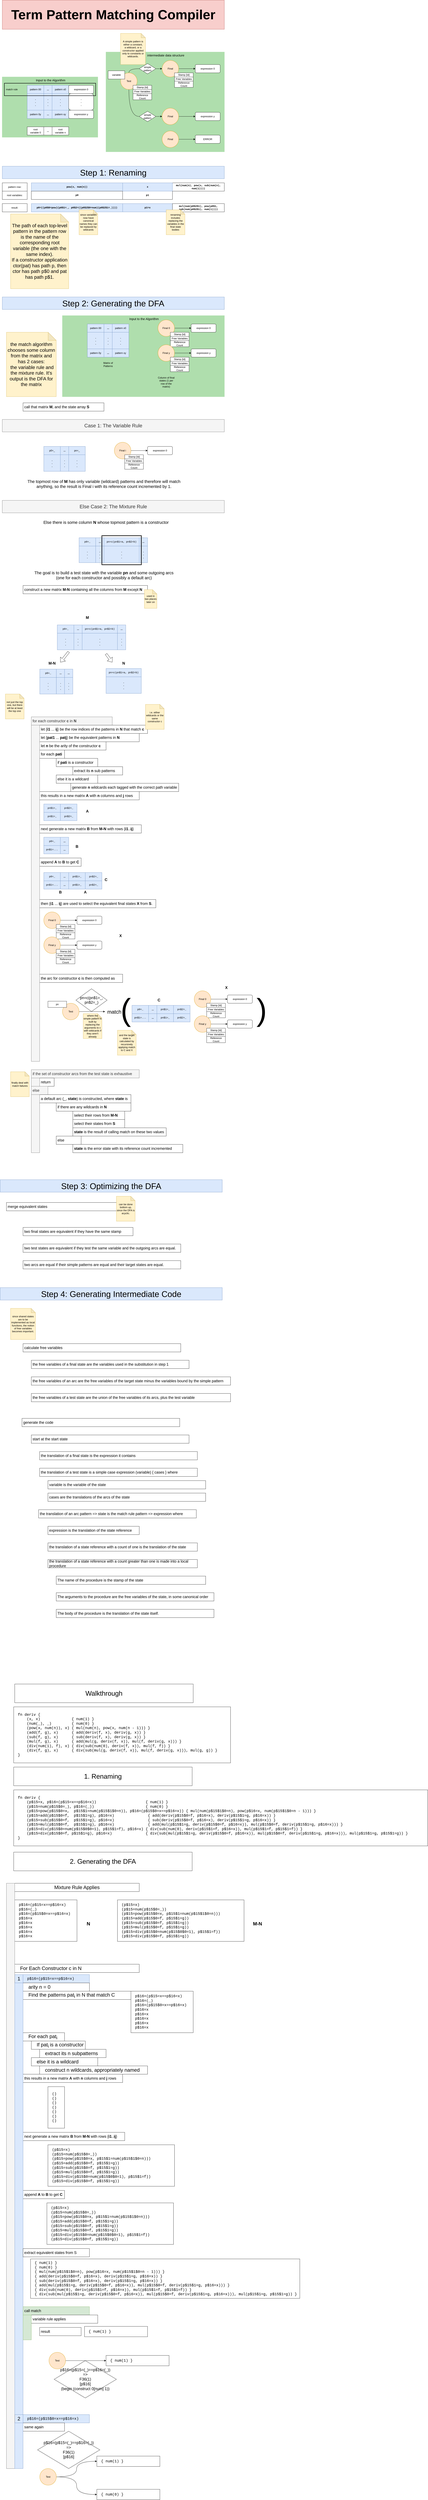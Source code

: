 <mxfile version="21.6.5" type="device">
  <diagram name="Page-1" id="BMIGVXQaYJfFAf0o3IIb">
    <mxGraphModel dx="2265" dy="1573" grid="1" gridSize="10" guides="1" tooltips="1" connect="1" arrows="1" fold="1" page="0" pageScale="1" pageWidth="827" pageHeight="1169" math="0" shadow="0">
      <root>
        <mxCell id="0" />
        <mxCell id="1" parent="0" />
        <mxCell id="NAuxKKtgDLs2Nbb9cSWt-19" value="..." style="rounded=0;whiteSpace=wrap;html=1;fontStyle=1;fillColor=#dae8fc;strokeColor=#6c8ebf;" vertex="1" parent="1">
          <mxGeometry x="520" y="2210" width="40" height="40" as="geometry" />
        </mxCell>
        <mxCell id="NAuxKKtgDLs2Nbb9cSWt-20" value=".&lt;br&gt;.&lt;br&gt;." style="rounded=0;whiteSpace=wrap;html=1;fontStyle=1;fillColor=#dae8fc;strokeColor=#6c8ebf;" vertex="1" parent="1">
          <mxGeometry x="520" y="2250" width="40" height="80" as="geometry" />
        </mxCell>
        <mxCell id="zOPIHNf3UfhfFd5MCg2I-31" value="intermediate data structure" style="rounded=0;whiteSpace=wrap;html=1;fillColor=#AFDEAD;strokeWidth=2;align=center;spacingLeft=6;verticalAlign=top;strokeColor=#AFDEAD;fontSize=15;" parent="1" vertex="1">
          <mxGeometry x="360" y="-130" width="570" height="480" as="geometry" />
        </mxCell>
        <mxCell id="zOPIHNf3UfhfFd5MCg2I-18" value="Input to the Algorithm" style="rounded=0;whiteSpace=wrap;html=1;fillColor=#AFDEAD;strokeWidth=2;align=center;spacingLeft=6;verticalAlign=top;strokeColor=#AFDEAD;fontSize=15;" parent="1" vertex="1">
          <mxGeometry x="-140" y="-10" width="460" height="290" as="geometry" />
        </mxCell>
        <mxCell id="zOPIHNf3UfhfFd5MCg2I-1" value="pattern 00" style="rounded=0;whiteSpace=wrap;html=1;fillColor=#dae8fc;strokeColor=#6c8ebf;" parent="1" vertex="1">
          <mxGeometry x="-20" y="30" width="80" height="40" as="geometry" />
        </mxCell>
        <mxCell id="zOPIHNf3UfhfFd5MCg2I-2" value="pattern x0" style="rounded=0;whiteSpace=wrap;html=1;fillColor=#dae8fc;strokeColor=#6c8ebf;" parent="1" vertex="1">
          <mxGeometry x="100" y="30" width="80" height="40" as="geometry" />
        </mxCell>
        <mxCell id="zOPIHNf3UfhfFd5MCg2I-3" value="..." style="rounded=0;whiteSpace=wrap;html=1;fontStyle=1;fillColor=#dae8fc;strokeColor=#6c8ebf;" parent="1" vertex="1">
          <mxGeometry x="60" y="30" width="40" height="40" as="geometry" />
        </mxCell>
        <mxCell id="zOPIHNf3UfhfFd5MCg2I-4" value=".&lt;br&gt;.&lt;br&gt;." style="rounded=0;whiteSpace=wrap;html=1;fontStyle=1;fillColor=#dae8fc;strokeColor=#6c8ebf;" parent="1" vertex="1">
          <mxGeometry x="-20" y="70" width="80" height="80" as="geometry" />
        </mxCell>
        <mxCell id="zOPIHNf3UfhfFd5MCg2I-5" value="pattern 0y" style="rounded=0;whiteSpace=wrap;html=1;fillColor=#dae8fc;strokeColor=#6c8ebf;" parent="1" vertex="1">
          <mxGeometry x="-20" y="150" width="80" height="40" as="geometry" />
        </mxCell>
        <mxCell id="zOPIHNf3UfhfFd5MCg2I-6" value="pattern xy" style="rounded=0;whiteSpace=wrap;html=1;fillColor=#dae8fc;strokeColor=#6c8ebf;" parent="1" vertex="1">
          <mxGeometry x="100" y="150" width="80" height="40" as="geometry" />
        </mxCell>
        <mxCell id="zOPIHNf3UfhfFd5MCg2I-7" value=".&lt;br&gt;.&lt;br&gt;." style="rounded=0;whiteSpace=wrap;html=1;fontStyle=1;fillColor=#dae8fc;strokeColor=#6c8ebf;" parent="1" vertex="1">
          <mxGeometry x="100" y="70" width="80" height="80" as="geometry" />
        </mxCell>
        <mxCell id="zOPIHNf3UfhfFd5MCg2I-8" value="..." style="rounded=0;whiteSpace=wrap;html=1;fontStyle=1;fillColor=#dae8fc;strokeColor=#6c8ebf;" parent="1" vertex="1">
          <mxGeometry x="60" y="150" width="40" height="40" as="geometry" />
        </mxCell>
        <mxCell id="zOPIHNf3UfhfFd5MCg2I-9" value="expression 0" style="rounded=1;whiteSpace=wrap;html=1;" parent="1" vertex="1">
          <mxGeometry x="180" y="30" width="120" height="40" as="geometry" />
        </mxCell>
        <mxCell id="zOPIHNf3UfhfFd5MCg2I-12" value="expression y" style="rounded=1;whiteSpace=wrap;html=1;" parent="1" vertex="1">
          <mxGeometry x="180" y="150" width="120" height="40" as="geometry" />
        </mxCell>
        <mxCell id="zOPIHNf3UfhfFd5MCg2I-13" value=".&lt;br&gt;.&lt;br&gt;." style="rounded=1;whiteSpace=wrap;html=1;fontStyle=1" parent="1" vertex="1">
          <mxGeometry x="180" y="70" width="120" height="80" as="geometry" />
        </mxCell>
        <mxCell id="zOPIHNf3UfhfFd5MCg2I-15" value="root&lt;br&gt;variable 0" style="rounded=0;whiteSpace=wrap;html=1;" parent="1" vertex="1">
          <mxGeometry x="-20" y="230" width="80" height="40" as="geometry" />
        </mxCell>
        <mxCell id="zOPIHNf3UfhfFd5MCg2I-16" value="root&lt;br&gt;variable n" style="rounded=0;whiteSpace=wrap;html=1;" parent="1" vertex="1">
          <mxGeometry x="100" y="230" width="80" height="40" as="geometry" />
        </mxCell>
        <mxCell id="zOPIHNf3UfhfFd5MCg2I-17" value="..." style="rounded=0;whiteSpace=wrap;html=1;fontStyle=1" parent="1" vertex="1">
          <mxGeometry x="60" y="230" width="40" height="40" as="geometry" />
        </mxCell>
        <mxCell id="zOPIHNf3UfhfFd5MCg2I-21" value="" style="edgeStyle=orthogonalEdgeStyle;rounded=0;orthogonalLoop=1;jettySize=auto;html=1;" parent="1" source="zOPIHNf3UfhfFd5MCg2I-19" target="zOPIHNf3UfhfFd5MCg2I-20" edge="1">
          <mxGeometry relative="1" as="geometry" />
        </mxCell>
        <mxCell id="zOPIHNf3UfhfFd5MCg2I-19" value="Final" style="ellipse;whiteSpace=wrap;html=1;aspect=fixed;fillColor=#ffe6cc;strokeColor=#d79b00;" parent="1" vertex="1">
          <mxGeometry x="630" y="-90" width="80" height="80" as="geometry" />
        </mxCell>
        <mxCell id="zOPIHNf3UfhfFd5MCg2I-20" value="expression 0" style="rounded=1;whiteSpace=wrap;html=1;" parent="1" vertex="1">
          <mxGeometry x="790" y="-70" width="120" height="40" as="geometry" />
        </mxCell>
        <mxCell id="zOPIHNf3UfhfFd5MCg2I-24" value="" style="edgeStyle=orthogonalEdgeStyle;rounded=0;orthogonalLoop=1;jettySize=auto;html=1;" parent="1" source="zOPIHNf3UfhfFd5MCg2I-22" target="zOPIHNf3UfhfFd5MCg2I-23" edge="1">
          <mxGeometry relative="1" as="geometry" />
        </mxCell>
        <mxCell id="zOPIHNf3UfhfFd5MCg2I-22" value="Final" style="ellipse;whiteSpace=wrap;html=1;aspect=fixed;fillColor=#ffe6cc;strokeColor=#d79b00;" parent="1" vertex="1">
          <mxGeometry x="630" y="140" width="80" height="80" as="geometry" />
        </mxCell>
        <mxCell id="zOPIHNf3UfhfFd5MCg2I-23" value="expression y" style="rounded=1;whiteSpace=wrap;html=1;" parent="1" vertex="1">
          <mxGeometry x="790" y="160" width="120" height="40" as="geometry" />
        </mxCell>
        <mxCell id="zOPIHNf3UfhfFd5MCg2I-27" value="" style="edgeStyle=orthogonalEdgeStyle;rounded=0;orthogonalLoop=1;jettySize=auto;html=1;" parent="1" source="zOPIHNf3UfhfFd5MCg2I-25" target="zOPIHNf3UfhfFd5MCg2I-26" edge="1">
          <mxGeometry relative="1" as="geometry" />
        </mxCell>
        <mxCell id="zOPIHNf3UfhfFd5MCg2I-25" value="Final" style="ellipse;whiteSpace=wrap;html=1;aspect=fixed;fillColor=#ffe6cc;strokeColor=#d79b00;" parent="1" vertex="1">
          <mxGeometry x="630" y="250" width="80" height="80" as="geometry" />
        </mxCell>
        <mxCell id="zOPIHNf3UfhfFd5MCg2I-26" value="ERROR" style="rounded=1;whiteSpace=wrap;html=1;" parent="1" vertex="1">
          <mxGeometry x="790" y="270" width="120" height="40" as="geometry" />
        </mxCell>
        <mxCell id="zOPIHNf3UfhfFd5MCg2I-36" style="edgeStyle=orthogonalEdgeStyle;rounded=0;orthogonalLoop=1;jettySize=auto;html=1;entryX=0;entryY=0.5;entryDx=0;entryDy=0;curved=1;endArrow=none;endFill=0;" parent="1" source="zOPIHNf3UfhfFd5MCg2I-28" target="zOPIHNf3UfhfFd5MCg2I-34" edge="1">
          <mxGeometry relative="1" as="geometry">
            <Array as="points">
              <mxPoint x="470" y="-50" />
            </Array>
          </mxGeometry>
        </mxCell>
        <mxCell id="zOPIHNf3UfhfFd5MCg2I-40" style="edgeStyle=orthogonalEdgeStyle;rounded=0;orthogonalLoop=1;jettySize=auto;html=1;entryX=0;entryY=0.5;entryDx=0;entryDy=0;curved=1;endArrow=none;endFill=0;" parent="1" source="zOPIHNf3UfhfFd5MCg2I-28" target="zOPIHNf3UfhfFd5MCg2I-38" edge="1">
          <mxGeometry relative="1" as="geometry">
            <Array as="points">
              <mxPoint x="470" y="180" />
            </Array>
          </mxGeometry>
        </mxCell>
        <mxCell id="zOPIHNf3UfhfFd5MCg2I-28" value="Test" style="ellipse;whiteSpace=wrap;html=1;aspect=fixed;fillColor=#ffe6cc;strokeColor=#d79b00;" parent="1" vertex="1">
          <mxGeometry x="430" y="-30" width="80" height="80" as="geometry" />
        </mxCell>
        <mxCell id="zOPIHNf3UfhfFd5MCg2I-33" value="variable" style="rounded=0;whiteSpace=wrap;html=1;" parent="1" vertex="1">
          <mxGeometry x="370" y="-40" width="80" height="40" as="geometry" />
        </mxCell>
        <mxCell id="zOPIHNf3UfhfFd5MCg2I-37" value="" style="edgeStyle=orthogonalEdgeStyle;rounded=0;orthogonalLoop=1;jettySize=auto;html=1;" parent="1" source="zOPIHNf3UfhfFd5MCg2I-34" target="zOPIHNf3UfhfFd5MCg2I-19" edge="1">
          <mxGeometry relative="1" as="geometry" />
        </mxCell>
        <mxCell id="zOPIHNf3UfhfFd5MCg2I-34" value="simple&lt;br&gt;pattern" style="rhombus;whiteSpace=wrap;html=1;" parent="1" vertex="1">
          <mxGeometry x="520" y="-75" width="80" height="50" as="geometry" />
        </mxCell>
        <mxCell id="zOPIHNf3UfhfFd5MCg2I-39" value="" style="edgeStyle=orthogonalEdgeStyle;rounded=0;orthogonalLoop=1;jettySize=auto;html=1;" parent="1" source="zOPIHNf3UfhfFd5MCg2I-38" target="zOPIHNf3UfhfFd5MCg2I-22" edge="1">
          <mxGeometry relative="1" as="geometry" />
        </mxCell>
        <mxCell id="zOPIHNf3UfhfFd5MCg2I-38" value="simple&lt;br&gt;pattern" style="rhombus;whiteSpace=wrap;html=1;" parent="1" vertex="1">
          <mxGeometry x="520" y="155" width="80" height="50" as="geometry" />
        </mxCell>
        <mxCell id="zOPIHNf3UfhfFd5MCg2I-41" value="Stamp [Id]" style="rounded=0;whiteSpace=wrap;html=1;" parent="1" vertex="1">
          <mxGeometry x="490" y="30" width="90" height="20" as="geometry" />
        </mxCell>
        <mxCell id="zOPIHNf3UfhfFd5MCg2I-42" value="Free Variables" style="rounded=0;whiteSpace=wrap;html=1;" parent="1" vertex="1">
          <mxGeometry x="490" y="50" width="90" height="20" as="geometry" />
        </mxCell>
        <mxCell id="zOPIHNf3UfhfFd5MCg2I-43" value="Reference Count" style="rounded=0;whiteSpace=wrap;html=1;" parent="1" vertex="1">
          <mxGeometry x="490" y="70" width="90" height="30" as="geometry" />
        </mxCell>
        <mxCell id="zOPIHNf3UfhfFd5MCg2I-44" value="Stamp [Id]" style="rounded=0;whiteSpace=wrap;html=1;" parent="1" vertex="1">
          <mxGeometry x="690" y="-30" width="90" height="20" as="geometry" />
        </mxCell>
        <mxCell id="zOPIHNf3UfhfFd5MCg2I-45" value="Free Variables" style="rounded=0;whiteSpace=wrap;html=1;" parent="1" vertex="1">
          <mxGeometry x="690" y="-10" width="90" height="20" as="geometry" />
        </mxCell>
        <mxCell id="zOPIHNf3UfhfFd5MCg2I-46" value="Reference Count" style="rounded=0;whiteSpace=wrap;html=1;" parent="1" vertex="1">
          <mxGeometry x="690" y="10" width="90" height="30" as="geometry" />
        </mxCell>
        <mxCell id="zOPIHNf3UfhfFd5MCg2I-48" value="A simple pattern is either a constant,&lt;br&gt;a wildcard, or a constructor applied only to constants or wildcards." style="shape=note;whiteSpace=wrap;html=1;backgroundOutline=1;darkOpacity=0.05;size=21;fillColor=#fff2cc;strokeColor=#d6b656;" parent="1" vertex="1">
          <mxGeometry x="430" y="-220" width="120" height="150" as="geometry" />
        </mxCell>
        <mxCell id="zOPIHNf3UfhfFd5MCg2I-51" value="Step 1: Renaming" style="rounded=0;whiteSpace=wrap;html=1;fontSize=40;fillColor=#dae8fc;strokeColor=#6c8ebf;" parent="1" vertex="1">
          <mxGeometry x="-140" y="420" width="1070" height="60" as="geometry" />
        </mxCell>
        <mxCell id="zOPIHNf3UfhfFd5MCg2I-54" value="pow(x, num(n))" style="rounded=0;whiteSpace=wrap;html=1;fontFamily=Courier New;fontStyle=1;fillColor=#dae8fc;strokeColor=#6c8ebf;" parent="1" vertex="1">
          <mxGeometry y="500" width="440" height="40" as="geometry" />
        </mxCell>
        <mxCell id="zOPIHNf3UfhfFd5MCg2I-55" value="mul(num(n), pow(x, sub(num(n), num(1))))" style="rounded=0;whiteSpace=wrap;html=1;fontFamily=Courier New;fontStyle=1" parent="1" vertex="1">
          <mxGeometry x="680" y="500" width="250" height="40" as="geometry" />
        </mxCell>
        <mxCell id="zOPIHNf3UfhfFd5MCg2I-56" value="pattern row:" style="rounded=0;whiteSpace=wrap;html=1;" parent="1" vertex="1">
          <mxGeometry x="-140" y="500" width="120" height="40" as="geometry" />
        </mxCell>
        <mxCell id="zOPIHNf3UfhfFd5MCg2I-57" value="root variables:" style="rounded=0;whiteSpace=wrap;html=1;" parent="1" vertex="1">
          <mxGeometry x="-140" y="540" width="120" height="40" as="geometry" />
        </mxCell>
        <mxCell id="zOPIHNf3UfhfFd5MCg2I-58" value="p0" style="rounded=0;whiteSpace=wrap;html=1;fontFamily=Courier New;fontStyle=1" parent="1" vertex="1">
          <mxGeometry y="540" width="440" height="40" as="geometry" />
        </mxCell>
        <mxCell id="zOPIHNf3UfhfFd5MCg2I-59" value="p1" style="rounded=0;whiteSpace=wrap;html=1;fontFamily=Courier New;fontStyle=1" parent="1" vertex="1">
          <mxGeometry x="440" y="540" width="240" height="40" as="geometry" />
        </mxCell>
        <mxCell id="zOPIHNf3UfhfFd5MCg2I-60" value="result:" style="rounded=0;whiteSpace=wrap;html=1;" parent="1" vertex="1">
          <mxGeometry x="-140" y="600" width="120" height="40" as="geometry" />
        </mxCell>
        <mxCell id="zOPIHNf3UfhfFd5MCg2I-61" value="p0=((p0$0=pow)(p0$1=_, p0$2=((p0$2$0=num)(p0$2$1=_))))" style="rounded=0;whiteSpace=wrap;html=1;fontFamily=Courier New;fontStyle=1;fillColor=#dae8fc;strokeColor=#6c8ebf;" parent="1" vertex="1">
          <mxGeometry y="600" width="440" height="40" as="geometry" />
        </mxCell>
        <mxCell id="zOPIHNf3UfhfFd5MCg2I-62" value="p1=x" style="rounded=0;whiteSpace=wrap;html=1;fontFamily=Courier New;fontStyle=1;fillColor=#dae8fc;strokeColor=#6c8ebf;" parent="1" vertex="1">
          <mxGeometry x="440" y="600" width="240" height="40" as="geometry" />
        </mxCell>
        <mxCell id="zOPIHNf3UfhfFd5MCg2I-64" value="x" style="rounded=0;whiteSpace=wrap;html=1;fontFamily=Courier New;fontStyle=1;fillColor=#dae8fc;strokeColor=#6c8ebf;" parent="1" vertex="1">
          <mxGeometry x="440" y="500" width="240" height="40" as="geometry" />
        </mxCell>
        <mxCell id="zOPIHNf3UfhfFd5MCg2I-65" value="mul(num(p0$2$1), pow(p0$1, sub(num(p0$2$1), num(1))))" style="rounded=0;whiteSpace=wrap;html=1;fontFamily=Courier New;fontStyle=1" parent="1" vertex="1">
          <mxGeometry x="680" y="600" width="250" height="40" as="geometry" />
        </mxCell>
        <mxCell id="zOPIHNf3UfhfFd5MCg2I-66" value="Step 2: Generating the DFA" style="rounded=0;whiteSpace=wrap;html=1;fontSize=40;fillColor=#dae8fc;strokeColor=#6c8ebf;" parent="1" vertex="1">
          <mxGeometry x="-140" y="1050" width="1070" height="60" as="geometry" />
        </mxCell>
        <mxCell id="3AKxyA7GvtKw9UNwyFWz-1" value="renaming includes replacing the variables in the final state bodies" style="shape=note;whiteSpace=wrap;html=1;backgroundOutline=1;darkOpacity=0.05;size=21;fillColor=#fff2cc;strokeColor=#d6b656;" parent="1" vertex="1">
          <mxGeometry x="650" y="630" width="90" height="120" as="geometry" />
        </mxCell>
        <mxCell id="3AKxyA7GvtKw9UNwyFWz-2" value="since variables now have canonical names they can be replaced by wildcards" style="shape=note;whiteSpace=wrap;html=1;backgroundOutline=1;darkOpacity=0.05;size=21;fillColor=#fff2cc;strokeColor=#d6b656;" parent="1" vertex="1">
          <mxGeometry x="230" y="630" width="90" height="120" as="geometry" />
        </mxCell>
        <mxCell id="3AKxyA7GvtKw9UNwyFWz-3" value="Input to the Algorithm" style="rounded=0;whiteSpace=wrap;html=1;fillColor=#AFDEAD;strokeWidth=2;align=center;spacingLeft=6;verticalAlign=top;strokeColor=#AFDEAD;fontSize=15;" parent="1" vertex="1">
          <mxGeometry x="150" y="1140" width="780" height="390" as="geometry" />
        </mxCell>
        <mxCell id="3AKxyA7GvtKw9UNwyFWz-5" value="pattern 00" style="rounded=0;whiteSpace=wrap;html=1;fillColor=#dae8fc;strokeColor=#6c8ebf;" parent="1" vertex="1">
          <mxGeometry x="270" y="1180" width="80" height="40" as="geometry" />
        </mxCell>
        <mxCell id="3AKxyA7GvtKw9UNwyFWz-6" value="pattern x0" style="rounded=0;whiteSpace=wrap;html=1;fillColor=#dae8fc;strokeColor=#6c8ebf;" parent="1" vertex="1">
          <mxGeometry x="390" y="1180" width="80" height="40" as="geometry" />
        </mxCell>
        <mxCell id="3AKxyA7GvtKw9UNwyFWz-7" value="..." style="rounded=0;whiteSpace=wrap;html=1;fontStyle=1;fillColor=#dae8fc;strokeColor=#6c8ebf;" parent="1" vertex="1">
          <mxGeometry x="350" y="1180" width="40" height="40" as="geometry" />
        </mxCell>
        <mxCell id="3AKxyA7GvtKw9UNwyFWz-8" value=".&lt;br&gt;.&lt;br&gt;." style="rounded=0;whiteSpace=wrap;html=1;fontStyle=1;fillColor=#dae8fc;strokeColor=#6c8ebf;" parent="1" vertex="1">
          <mxGeometry x="270" y="1220" width="80" height="80" as="geometry" />
        </mxCell>
        <mxCell id="3AKxyA7GvtKw9UNwyFWz-9" value="pattern 0y" style="rounded=0;whiteSpace=wrap;html=1;fillColor=#dae8fc;strokeColor=#6c8ebf;" parent="1" vertex="1">
          <mxGeometry x="270" y="1300" width="80" height="40" as="geometry" />
        </mxCell>
        <mxCell id="3AKxyA7GvtKw9UNwyFWz-10" value="pattern xy" style="rounded=0;whiteSpace=wrap;html=1;fillColor=#dae8fc;strokeColor=#6c8ebf;" parent="1" vertex="1">
          <mxGeometry x="390" y="1300" width="80" height="40" as="geometry" />
        </mxCell>
        <mxCell id="3AKxyA7GvtKw9UNwyFWz-11" value=".&lt;br&gt;.&lt;br&gt;." style="rounded=0;whiteSpace=wrap;html=1;fontStyle=1;fillColor=#dae8fc;strokeColor=#6c8ebf;" parent="1" vertex="1">
          <mxGeometry x="390" y="1220" width="80" height="80" as="geometry" />
        </mxCell>
        <mxCell id="3AKxyA7GvtKw9UNwyFWz-12" value="..." style="rounded=0;whiteSpace=wrap;html=1;fontStyle=1;fillColor=#dae8fc;strokeColor=#6c8ebf;" parent="1" vertex="1">
          <mxGeometry x="350" y="1300" width="40" height="40" as="geometry" />
        </mxCell>
        <mxCell id="3AKxyA7GvtKw9UNwyFWz-24" value="" style="edgeStyle=orthogonalEdgeStyle;rounded=0;orthogonalLoop=1;jettySize=auto;html=1;" parent="1" source="3AKxyA7GvtKw9UNwyFWz-19" target="3AKxyA7GvtKw9UNwyFWz-20" edge="1">
          <mxGeometry relative="1" as="geometry" />
        </mxCell>
        <mxCell id="3AKxyA7GvtKw9UNwyFWz-19" value="Final 0" style="ellipse;whiteSpace=wrap;html=1;aspect=fixed;fillColor=#ffe6cc;strokeColor=#d79b00;" parent="1" vertex="1">
          <mxGeometry x="610" y="1160" width="80" height="80" as="geometry" />
        </mxCell>
        <mxCell id="3AKxyA7GvtKw9UNwyFWz-20" value="expression 0" style="rounded=1;whiteSpace=wrap;html=1;" parent="1" vertex="1">
          <mxGeometry x="770" y="1180" width="120" height="40" as="geometry" />
        </mxCell>
        <mxCell id="3AKxyA7GvtKw9UNwyFWz-21" value="Stamp [Id]" style="rounded=0;whiteSpace=wrap;html=1;" parent="1" vertex="1">
          <mxGeometry x="670" y="1220" width="90" height="20" as="geometry" />
        </mxCell>
        <mxCell id="3AKxyA7GvtKw9UNwyFWz-22" value="Free Variables" style="rounded=0;whiteSpace=wrap;html=1;" parent="1" vertex="1">
          <mxGeometry x="670" y="1240" width="90" height="20" as="geometry" />
        </mxCell>
        <mxCell id="3AKxyA7GvtKw9UNwyFWz-23" value="Reference Count" style="rounded=0;whiteSpace=wrap;html=1;" parent="1" vertex="1">
          <mxGeometry x="670" y="1260" width="90" height="30" as="geometry" />
        </mxCell>
        <mxCell id="3AKxyA7GvtKw9UNwyFWz-25" value="" style="edgeStyle=orthogonalEdgeStyle;rounded=0;orthogonalLoop=1;jettySize=auto;html=1;" parent="1" source="3AKxyA7GvtKw9UNwyFWz-26" target="3AKxyA7GvtKw9UNwyFWz-27" edge="1">
          <mxGeometry relative="1" as="geometry" />
        </mxCell>
        <mxCell id="3AKxyA7GvtKw9UNwyFWz-26" value="Final y" style="ellipse;whiteSpace=wrap;html=1;aspect=fixed;fillColor=#ffe6cc;strokeColor=#d79b00;" parent="1" vertex="1">
          <mxGeometry x="610" y="1280" width="80" height="80" as="geometry" />
        </mxCell>
        <mxCell id="3AKxyA7GvtKw9UNwyFWz-27" value="expression y" style="rounded=1;whiteSpace=wrap;html=1;" parent="1" vertex="1">
          <mxGeometry x="770" y="1300" width="120" height="40" as="geometry" />
        </mxCell>
        <mxCell id="3AKxyA7GvtKw9UNwyFWz-28" value="Stamp [Id]" style="rounded=0;whiteSpace=wrap;html=1;" parent="1" vertex="1">
          <mxGeometry x="670" y="1340" width="90" height="20" as="geometry" />
        </mxCell>
        <mxCell id="3AKxyA7GvtKw9UNwyFWz-29" value="Free Variables" style="rounded=0;whiteSpace=wrap;html=1;" parent="1" vertex="1">
          <mxGeometry x="670" y="1360" width="90" height="20" as="geometry" />
        </mxCell>
        <mxCell id="3AKxyA7GvtKw9UNwyFWz-30" value="Reference Count" style="rounded=0;whiteSpace=wrap;html=1;" parent="1" vertex="1">
          <mxGeometry x="670" y="1380" width="90" height="30" as="geometry" />
        </mxCell>
        <mxCell id="3AKxyA7GvtKw9UNwyFWz-31" value=".&lt;br&gt;.&lt;br&gt;." style="rounded=0;whiteSpace=wrap;html=1;fontStyle=1;fillColor=#dae8fc;strokeColor=#6c8ebf;" parent="1" vertex="1">
          <mxGeometry x="350" y="1220" width="40" height="80" as="geometry" />
        </mxCell>
        <mxCell id="3AKxyA7GvtKw9UNwyFWz-32" value=".&lt;br&gt;.&lt;br&gt;." style="rounded=0;whiteSpace=wrap;html=1;fontStyle=1;fillColor=#dae8fc;strokeColor=#6c8ebf;" parent="1" vertex="1">
          <mxGeometry x="60" y="70" width="40" height="80" as="geometry" />
        </mxCell>
        <mxCell id="3AKxyA7GvtKw9UNwyFWz-33" value="Matrix of Patterns" style="text;html=1;strokeColor=none;fillColor=none;align=center;verticalAlign=middle;whiteSpace=wrap;rounded=0;" parent="1" vertex="1">
          <mxGeometry x="340" y="1360" width="60" height="30" as="geometry" />
        </mxCell>
        <mxCell id="3AKxyA7GvtKw9UNwyFWz-34" value="Column of final states (1 per row of the matrix)" style="text;html=1;strokeColor=none;fillColor=none;align=center;verticalAlign=middle;whiteSpace=wrap;rounded=0;" parent="1" vertex="1">
          <mxGeometry x="605" y="1420" width="90" height="80" as="geometry" />
        </mxCell>
        <mxCell id="3AKxyA7GvtKw9UNwyFWz-36" value="the match algorithm chooses some column from the matrix and has 2 cases:&lt;br style=&quot;font-size: 23px;&quot;&gt;&amp;nbsp;the variable rule and the mixture rule. It&#39;s output is the DFA for the matrix" style="shape=note;whiteSpace=wrap;html=1;backgroundOutline=1;darkOpacity=0.05;size=39;fillColor=#fff2cc;strokeColor=#d6b656;fontSize=23;" parent="1" vertex="1">
          <mxGeometry x="-120" y="1220" width="240" height="310" as="geometry" />
        </mxCell>
        <mxCell id="3AKxyA7GvtKw9UNwyFWz-37" value="Case 1: The Variable Rule" style="rounded=0;whiteSpace=wrap;html=1;fontSize=24;fillColor=#f5f5f5;fontColor=#333333;strokeColor=#666666;" parent="1" vertex="1">
          <mxGeometry x="-140" y="1640" width="1070" height="60" as="geometry" />
        </mxCell>
        <mxCell id="3AKxyA7GvtKw9UNwyFWz-38" value="p0=_" style="rounded=0;whiteSpace=wrap;html=1;fillColor=#dae8fc;strokeColor=#6c8ebf;" parent="1" vertex="1">
          <mxGeometry x="60" y="1770" width="80" height="40" as="geometry" />
        </mxCell>
        <mxCell id="3AKxyA7GvtKw9UNwyFWz-39" value="pn=_" style="rounded=0;whiteSpace=wrap;html=1;fillColor=#dae8fc;strokeColor=#6c8ebf;" parent="1" vertex="1">
          <mxGeometry x="180" y="1770" width="80" height="40" as="geometry" />
        </mxCell>
        <mxCell id="3AKxyA7GvtKw9UNwyFWz-40" value="..." style="rounded=0;whiteSpace=wrap;html=1;fontStyle=1;fillColor=#dae8fc;strokeColor=#6c8ebf;" parent="1" vertex="1">
          <mxGeometry x="140" y="1770" width="40" height="40" as="geometry" />
        </mxCell>
        <mxCell id="3AKxyA7GvtKw9UNwyFWz-41" value=".&lt;br&gt;.&lt;br&gt;." style="rounded=0;whiteSpace=wrap;html=1;fontStyle=1;fillColor=#dae8fc;strokeColor=#6c8ebf;" parent="1" vertex="1">
          <mxGeometry x="60" y="1810" width="80" height="80" as="geometry" />
        </mxCell>
        <mxCell id="3AKxyA7GvtKw9UNwyFWz-42" value=".&lt;br&gt;.&lt;br&gt;." style="rounded=0;whiteSpace=wrap;html=1;fontStyle=1;fillColor=#dae8fc;strokeColor=#6c8ebf;" parent="1" vertex="1">
          <mxGeometry x="180" y="1810" width="80" height="80" as="geometry" />
        </mxCell>
        <mxCell id="3AKxyA7GvtKw9UNwyFWz-46" value="" style="edgeStyle=orthogonalEdgeStyle;rounded=0;orthogonalLoop=1;jettySize=auto;html=1;" parent="1" source="3AKxyA7GvtKw9UNwyFWz-43" target="3AKxyA7GvtKw9UNwyFWz-44" edge="1">
          <mxGeometry relative="1" as="geometry" />
        </mxCell>
        <mxCell id="3AKxyA7GvtKw9UNwyFWz-43" value="Final i" style="ellipse;whiteSpace=wrap;html=1;aspect=fixed;fillColor=#ffe6cc;strokeColor=#d79b00;" parent="1" vertex="1">
          <mxGeometry x="400" y="1750" width="80" height="80" as="geometry" />
        </mxCell>
        <mxCell id="3AKxyA7GvtKw9UNwyFWz-44" value="expression 0" style="rounded=1;whiteSpace=wrap;html=1;" parent="1" vertex="1">
          <mxGeometry x="560" y="1770" width="120" height="40" as="geometry" />
        </mxCell>
        <mxCell id="3AKxyA7GvtKw9UNwyFWz-45" value=".&lt;br&gt;.&lt;br&gt;." style="rounded=0;whiteSpace=wrap;html=1;fontStyle=1;fillColor=#dae8fc;strokeColor=#6c8ebf;" parent="1" vertex="1">
          <mxGeometry x="140" y="1810" width="40" height="80" as="geometry" />
        </mxCell>
        <mxCell id="3AKxyA7GvtKw9UNwyFWz-47" value="The topmost row of &lt;b&gt;M&lt;/b&gt; has only variable (wildcard) patterns and therefore will match anything, so the result is Final i with its reference count incremented by 1." style="text;html=1;strokeColor=none;fillColor=none;align=center;verticalAlign=middle;whiteSpace=wrap;rounded=0;fontSize=20;" parent="1" vertex="1">
          <mxGeometry x="-20" y="1910" width="740" height="80" as="geometry" />
        </mxCell>
        <mxCell id="3AKxyA7GvtKw9UNwyFWz-48" value="Stamp [Id]" style="rounded=0;whiteSpace=wrap;html=1;" parent="1" vertex="1">
          <mxGeometry x="450" y="1810" width="90" height="20" as="geometry" />
        </mxCell>
        <mxCell id="3AKxyA7GvtKw9UNwyFWz-49" value="Free Variables" style="rounded=0;whiteSpace=wrap;html=1;" parent="1" vertex="1">
          <mxGeometry x="450" y="1830" width="90" height="20" as="geometry" />
        </mxCell>
        <mxCell id="3AKxyA7GvtKw9UNwyFWz-50" value="Reference Count" style="rounded=0;whiteSpace=wrap;html=1;" parent="1" vertex="1">
          <mxGeometry x="450" y="1850" width="90" height="30" as="geometry" />
        </mxCell>
        <mxCell id="3AKxyA7GvtKw9UNwyFWz-51" value="Else Case 2: The Mixture Rule" style="rounded=0;whiteSpace=wrap;html=1;fontSize=24;fillColor=#f5f5f5;fontColor=#333333;strokeColor=#666666;" parent="1" vertex="1">
          <mxGeometry x="-140" y="2030" width="1070" height="60" as="geometry" />
        </mxCell>
        <mxCell id="3AKxyA7GvtKw9UNwyFWz-52" value="Else there is some column &lt;b&gt;N&lt;/b&gt; whose topmost pattern is a constructor" style="text;html=1;strokeColor=none;fillColor=none;align=center;verticalAlign=middle;whiteSpace=wrap;rounded=0;fontSize=20;" parent="1" vertex="1">
          <mxGeometry x="10" y="2110" width="700" height="50" as="geometry" />
        </mxCell>
        <mxCell id="3AKxyA7GvtKw9UNwyFWz-53" value="p0=_" style="rounded=0;whiteSpace=wrap;html=1;fontFamily=Courier New;fillColor=#dae8fc;strokeColor=#6c8ebf;" parent="1" vertex="1">
          <mxGeometry x="230" y="2210" width="80" height="40" as="geometry" />
        </mxCell>
        <mxCell id="3AKxyA7GvtKw9UNwyFWz-54" value="pn=c(pn$1=a, pn$2=b)" style="rounded=0;whiteSpace=wrap;html=1;fontFamily=Courier New;fillColor=#dae8fc;strokeColor=#6c8ebf;" parent="1" vertex="1">
          <mxGeometry x="350" y="2210" width="170" height="40" as="geometry" />
        </mxCell>
        <mxCell id="3AKxyA7GvtKw9UNwyFWz-55" value="..." style="rounded=0;whiteSpace=wrap;html=1;fontStyle=1;fillColor=#dae8fc;strokeColor=#6c8ebf;" parent="1" vertex="1">
          <mxGeometry x="310" y="2210" width="40" height="40" as="geometry" />
        </mxCell>
        <mxCell id="3AKxyA7GvtKw9UNwyFWz-56" value=".&lt;br&gt;.&lt;br&gt;." style="rounded=0;whiteSpace=wrap;html=1;fontStyle=1;fillColor=#dae8fc;strokeColor=#6c8ebf;" parent="1" vertex="1">
          <mxGeometry x="230" y="2250" width="80" height="80" as="geometry" />
        </mxCell>
        <mxCell id="3AKxyA7GvtKw9UNwyFWz-57" value=".&lt;br&gt;.&lt;br&gt;." style="rounded=0;whiteSpace=wrap;html=1;fontStyle=1;fillColor=#dae8fc;strokeColor=#6c8ebf;" parent="1" vertex="1">
          <mxGeometry x="350" y="2250" width="170" height="80" as="geometry" />
        </mxCell>
        <mxCell id="3AKxyA7GvtKw9UNwyFWz-58" value=".&lt;br&gt;.&lt;br&gt;." style="rounded=0;whiteSpace=wrap;html=1;fontStyle=1;fillColor=#dae8fc;strokeColor=#6c8ebf;" parent="1" vertex="1">
          <mxGeometry x="310" y="2250" width="40" height="80" as="geometry" />
        </mxCell>
        <mxCell id="3AKxyA7GvtKw9UNwyFWz-59" value="" style="rounded=0;whiteSpace=wrap;html=1;fillColor=none;strokeWidth=3;" parent="1" vertex="1">
          <mxGeometry x="340" y="2200" width="190" height="140" as="geometry" />
        </mxCell>
        <mxCell id="3AKxyA7GvtKw9UNwyFWz-60" value="for each constructor &lt;b&gt;c&lt;/b&gt; in &lt;b&gt;N&lt;/b&gt;" style="rounded=0;whiteSpace=wrap;html=1;fontSize=18;align=left;spacingLeft=4;fillColor=#f5f5f5;strokeColor=#666666;fontColor=#333333;" parent="1" vertex="1">
          <mxGeometry y="3073" width="390" height="40" as="geometry" />
        </mxCell>
        <mxCell id="3AKxyA7GvtKw9UNwyFWz-61" value="let {&lt;b&gt;i1&lt;/b&gt; ... &lt;b&gt;ij&lt;/b&gt;} be the row indices of the patterns in &lt;b&gt;N&lt;/b&gt; that match &lt;b&gt;c&lt;/b&gt;" style="rounded=0;whiteSpace=wrap;html=1;fontSize=18;align=left;spacingLeft=4;" parent="1" vertex="1">
          <mxGeometry x="40" y="3113" width="520" height="40" as="geometry" />
        </mxCell>
        <mxCell id="3AKxyA7GvtKw9UNwyFWz-62" value="i.e. either wildcards or the same constructor c" style="shape=note;whiteSpace=wrap;html=1;backgroundOutline=1;darkOpacity=0.05;size=21;fillColor=#fff2cc;strokeColor=#d6b656;" parent="1" vertex="1">
          <mxGeometry x="550" y="3013" width="90" height="120" as="geometry" />
        </mxCell>
        <mxCell id="3AKxyA7GvtKw9UNwyFWz-63" value="not just the top one, but there will be at least the top one" style="shape=note;whiteSpace=wrap;html=1;backgroundOutline=1;darkOpacity=0.05;size=21;fillColor=#fff2cc;strokeColor=#d6b656;" parent="1" vertex="1">
          <mxGeometry x="-125" y="2963" width="90" height="120" as="geometry" />
        </mxCell>
        <mxCell id="3AKxyA7GvtKw9UNwyFWz-64" value="The goal is to build a test state with the variable &lt;b&gt;pn&lt;/b&gt; and some outgoing arcs (one for each constructor and possibly a default arc)" style="text;html=1;strokeColor=none;fillColor=none;align=center;verticalAlign=middle;whiteSpace=wrap;rounded=0;fontSize=20;" parent="1" vertex="1">
          <mxGeometry y="2350" width="700" height="80" as="geometry" />
        </mxCell>
        <mxCell id="3AKxyA7GvtKw9UNwyFWz-65" value="let {&lt;b&gt;pat1&lt;/b&gt; ... &lt;b&gt;patj&lt;/b&gt;} be the equivalent patterns in &lt;b&gt;N&lt;/b&gt;" style="rounded=0;whiteSpace=wrap;html=1;fontSize=18;align=left;spacingLeft=4;" parent="1" vertex="1">
          <mxGeometry x="40" y="3153" width="480" height="40" as="geometry" />
        </mxCell>
        <mxCell id="3AKxyA7GvtKw9UNwyFWz-66" value="let &lt;b&gt;n&lt;/b&gt; be the arity of the constructor &lt;b&gt;c&lt;/b&gt;" style="rounded=0;whiteSpace=wrap;html=1;fontSize=18;align=left;spacingLeft=4;" parent="1" vertex="1">
          <mxGeometry x="40" y="3193" width="320" height="40" as="geometry" />
        </mxCell>
        <mxCell id="3AKxyA7GvtKw9UNwyFWz-67" value="for each &lt;b&gt;pati&lt;/b&gt;" style="rounded=0;whiteSpace=wrap;html=1;fontSize=18;align=left;spacingLeft=4;" parent="1" vertex="1">
          <mxGeometry x="40" y="3233" width="120" height="40" as="geometry" />
        </mxCell>
        <mxCell id="3AKxyA7GvtKw9UNwyFWz-68" value="extract its &lt;b&gt;n&lt;/b&gt; sub patterns" style="rounded=0;whiteSpace=wrap;html=1;fontSize=18;align=left;spacingLeft=4;" parent="1" vertex="1">
          <mxGeometry x="200" y="3313" width="240" height="40" as="geometry" />
        </mxCell>
        <mxCell id="3AKxyA7GvtKw9UNwyFWz-71" value="if &lt;b&gt;pati&lt;/b&gt; is a constructor" style="rounded=0;whiteSpace=wrap;html=1;fontSize=18;align=left;spacingLeft=4;" parent="1" vertex="1">
          <mxGeometry x="120" y="3273" width="200" height="40" as="geometry" />
        </mxCell>
        <mxCell id="3AKxyA7GvtKw9UNwyFWz-72" value="else it is a wildcard" style="rounded=0;whiteSpace=wrap;html=1;fontSize=18;align=left;spacingLeft=4;" parent="1" vertex="1">
          <mxGeometry x="120" y="3353" width="200" height="40" as="geometry" />
        </mxCell>
        <mxCell id="3AKxyA7GvtKw9UNwyFWz-73" value="generate &lt;b&gt;n&lt;/b&gt; wildcards each tagged with the correct path variable" style="rounded=0;whiteSpace=wrap;html=1;fontSize=18;align=left;spacingLeft=4;" parent="1" vertex="1">
          <mxGeometry x="190" y="3393" width="520" height="40" as="geometry" />
        </mxCell>
        <mxCell id="3AKxyA7GvtKw9UNwyFWz-74" value="this results in a new matrix &lt;b&gt;A&lt;/b&gt; with &lt;b&gt;n&lt;/b&gt; columns and &lt;b&gt;j&lt;/b&gt; rows" style="rounded=0;whiteSpace=wrap;html=1;fontSize=18;align=left;spacingLeft=4;" parent="1" vertex="1">
          <mxGeometry x="40" y="3433" width="480" height="40" as="geometry" />
        </mxCell>
        <mxCell id="3AKxyA7GvtKw9UNwyFWz-75" value="pn$1=_" style="rounded=0;whiteSpace=wrap;html=1;fontFamily=Courier New;fillColor=#dae8fc;strokeColor=#6c8ebf;" parent="1" vertex="1">
          <mxGeometry x="60" y="3493" width="80" height="40" as="geometry" />
        </mxCell>
        <mxCell id="3AKxyA7GvtKw9UNwyFWz-76" value="pn$2=_" style="rounded=0;whiteSpace=wrap;html=1;fontFamily=Courier New;fillColor=#dae8fc;strokeColor=#6c8ebf;" parent="1" vertex="1">
          <mxGeometry x="140" y="3493" width="80" height="40" as="geometry" />
        </mxCell>
        <mxCell id="3AKxyA7GvtKw9UNwyFWz-78" value="pn$1=_" style="rounded=0;whiteSpace=wrap;html=1;fontFamily=Courier New;fillColor=#dae8fc;strokeColor=#6c8ebf;" parent="1" vertex="1">
          <mxGeometry x="60" y="3533" width="80" height="40" as="geometry" />
        </mxCell>
        <mxCell id="3AKxyA7GvtKw9UNwyFWz-79" value="pn$2=_" style="rounded=0;whiteSpace=wrap;html=1;fontFamily=Courier New;fillColor=#dae8fc;strokeColor=#6c8ebf;" parent="1" vertex="1">
          <mxGeometry x="140" y="3533" width="80" height="40" as="geometry" />
        </mxCell>
        <mxCell id="3AKxyA7GvtKw9UNwyFWz-80" value="next generate a new matrix &lt;b&gt;B&lt;/b&gt; from &lt;b&gt;M-N&lt;/b&gt; with rows {&lt;b&gt;i1&lt;/b&gt;..&lt;b&gt;ij&lt;/b&gt;}" style="rounded=0;whiteSpace=wrap;html=1;fontSize=18;align=left;spacingLeft=4;" parent="1" vertex="1">
          <mxGeometry x="40" y="3593" width="490" height="40" as="geometry" />
        </mxCell>
        <mxCell id="3AKxyA7GvtKw9UNwyFWz-81" value="p0=_" style="rounded=0;whiteSpace=wrap;html=1;fontFamily=Courier New;fillColor=#dae8fc;strokeColor=#6c8ebf;" parent="1" vertex="1">
          <mxGeometry x="60" y="3653" width="80" height="40" as="geometry" />
        </mxCell>
        <mxCell id="3AKxyA7GvtKw9UNwyFWz-83" value="pn$1=..." style="rounded=0;whiteSpace=wrap;html=1;fontFamily=Courier New;fillColor=#dae8fc;strokeColor=#6c8ebf;" parent="1" vertex="1">
          <mxGeometry x="60" y="3693" width="80" height="40" as="geometry" />
        </mxCell>
        <mxCell id="3AKxyA7GvtKw9UNwyFWz-84" value="append &lt;b&gt;A&lt;/b&gt; to &lt;b&gt;B&lt;/b&gt; to get &lt;b&gt;C&lt;/b&gt;" style="rounded=0;whiteSpace=wrap;html=1;fontSize=18;align=left;spacingLeft=4;" parent="1" vertex="1">
          <mxGeometry x="40" y="3753" width="200" height="40" as="geometry" />
        </mxCell>
        <mxCell id="3AKxyA7GvtKw9UNwyFWz-85" value="A" style="text;html=1;strokeColor=none;fillColor=none;align=center;verticalAlign=middle;whiteSpace=wrap;rounded=0;fontSize=18;fontStyle=1" parent="1" vertex="1">
          <mxGeometry x="240" y="3513" width="60" height="30" as="geometry" />
        </mxCell>
        <mxCell id="3AKxyA7GvtKw9UNwyFWz-86" value="..." style="rounded=0;whiteSpace=wrap;html=1;fontStyle=1;fillColor=#dae8fc;strokeColor=#6c8ebf;" parent="1" vertex="1">
          <mxGeometry x="140" y="3653" width="40" height="40" as="geometry" />
        </mxCell>
        <mxCell id="3AKxyA7GvtKw9UNwyFWz-87" value="..." style="rounded=0;whiteSpace=wrap;html=1;fontStyle=1;fillColor=#dae8fc;strokeColor=#6c8ebf;" parent="1" vertex="1">
          <mxGeometry x="140" y="3693" width="40" height="40" as="geometry" />
        </mxCell>
        <mxCell id="3AKxyA7GvtKw9UNwyFWz-88" value="B" style="text;html=1;strokeColor=none;fillColor=none;align=center;verticalAlign=middle;whiteSpace=wrap;rounded=0;fontSize=18;fontStyle=1" parent="1" vertex="1">
          <mxGeometry x="190" y="3683" width="60" height="30" as="geometry" />
        </mxCell>
        <mxCell id="3AKxyA7GvtKw9UNwyFWz-89" value="pn$1=_" style="rounded=0;whiteSpace=wrap;html=1;fontFamily=Courier New;fillColor=#dae8fc;strokeColor=#6c8ebf;" parent="1" vertex="1">
          <mxGeometry x="180" y="3823" width="80" height="40" as="geometry" />
        </mxCell>
        <mxCell id="3AKxyA7GvtKw9UNwyFWz-90" value="pn$2=_" style="rounded=0;whiteSpace=wrap;html=1;fontFamily=Courier New;fillColor=#dae8fc;strokeColor=#6c8ebf;" parent="1" vertex="1">
          <mxGeometry x="260" y="3823" width="80" height="40" as="geometry" />
        </mxCell>
        <mxCell id="3AKxyA7GvtKw9UNwyFWz-91" value="pn$1=_" style="rounded=0;whiteSpace=wrap;html=1;fontFamily=Courier New;fillColor=#dae8fc;strokeColor=#6c8ebf;" parent="1" vertex="1">
          <mxGeometry x="180" y="3863" width="80" height="40" as="geometry" />
        </mxCell>
        <mxCell id="3AKxyA7GvtKw9UNwyFWz-92" value="pn$2=_" style="rounded=0;whiteSpace=wrap;html=1;fontFamily=Courier New;fillColor=#dae8fc;strokeColor=#6c8ebf;" parent="1" vertex="1">
          <mxGeometry x="260" y="3863" width="80" height="40" as="geometry" />
        </mxCell>
        <mxCell id="3AKxyA7GvtKw9UNwyFWz-93" value="p0=_" style="rounded=0;whiteSpace=wrap;html=1;fontFamily=Courier New;fillColor=#dae8fc;strokeColor=#6c8ebf;" parent="1" vertex="1">
          <mxGeometry x="60" y="3823" width="80" height="40" as="geometry" />
        </mxCell>
        <mxCell id="3AKxyA7GvtKw9UNwyFWz-94" value="pn$1=..." style="rounded=0;whiteSpace=wrap;html=1;fontFamily=Courier New;fillColor=#dae8fc;strokeColor=#6c8ebf;" parent="1" vertex="1">
          <mxGeometry x="60" y="3863" width="80" height="40" as="geometry" />
        </mxCell>
        <mxCell id="3AKxyA7GvtKw9UNwyFWz-95" value="..." style="rounded=0;whiteSpace=wrap;html=1;fontStyle=1;fillColor=#dae8fc;strokeColor=#6c8ebf;" parent="1" vertex="1">
          <mxGeometry x="140" y="3823" width="40" height="40" as="geometry" />
        </mxCell>
        <mxCell id="3AKxyA7GvtKw9UNwyFWz-96" value="..." style="rounded=0;whiteSpace=wrap;html=1;fontStyle=1;fillColor=#dae8fc;strokeColor=#6c8ebf;" parent="1" vertex="1">
          <mxGeometry x="140" y="3863" width="40" height="40" as="geometry" />
        </mxCell>
        <mxCell id="3AKxyA7GvtKw9UNwyFWz-97" value="C" style="text;html=1;strokeColor=none;fillColor=none;align=center;verticalAlign=middle;whiteSpace=wrap;rounded=0;fontSize=18;fontStyle=1" parent="1" vertex="1">
          <mxGeometry x="330" y="3843" width="60" height="30" as="geometry" />
        </mxCell>
        <mxCell id="3AKxyA7GvtKw9UNwyFWz-98" value="A" style="text;html=1;strokeColor=none;fillColor=none;align=center;verticalAlign=middle;whiteSpace=wrap;rounded=0;fontSize=18;fontStyle=1" parent="1" vertex="1">
          <mxGeometry x="230" y="3903" width="60" height="30" as="geometry" />
        </mxCell>
        <mxCell id="3AKxyA7GvtKw9UNwyFWz-99" value="B" style="text;html=1;strokeColor=none;fillColor=none;align=center;verticalAlign=middle;whiteSpace=wrap;rounded=0;fontSize=18;fontStyle=1" parent="1" vertex="1">
          <mxGeometry x="110" y="3903" width="60" height="30" as="geometry" />
        </mxCell>
        <mxCell id="3AKxyA7GvtKw9UNwyFWz-100" value="then {&lt;b&gt;i1&lt;/b&gt; ... &lt;b&gt;ij&lt;/b&gt;} are used to select the equivalent final states &lt;b&gt;X&lt;/b&gt; from &lt;b&gt;S&lt;/b&gt;." style="rounded=0;whiteSpace=wrap;html=1;fontSize=18;align=left;spacingLeft=4;" parent="1" vertex="1">
          <mxGeometry x="40" y="3953" width="560" height="40" as="geometry" />
        </mxCell>
        <mxCell id="3AKxyA7GvtKw9UNwyFWz-101" value="" style="edgeStyle=orthogonalEdgeStyle;rounded=0;orthogonalLoop=1;jettySize=auto;html=1;" parent="1" source="3AKxyA7GvtKw9UNwyFWz-102" target="3AKxyA7GvtKw9UNwyFWz-103" edge="1">
          <mxGeometry relative="1" as="geometry" />
        </mxCell>
        <mxCell id="3AKxyA7GvtKw9UNwyFWz-102" value="Final 0" style="ellipse;whiteSpace=wrap;html=1;aspect=fixed;fillColor=#ffe6cc;strokeColor=#d79b00;" parent="1" vertex="1">
          <mxGeometry x="60" y="4013" width="80" height="80" as="geometry" />
        </mxCell>
        <mxCell id="3AKxyA7GvtKw9UNwyFWz-103" value="expression 0" style="rounded=1;whiteSpace=wrap;html=1;" parent="1" vertex="1">
          <mxGeometry x="220" y="4033" width="120" height="40" as="geometry" />
        </mxCell>
        <mxCell id="3AKxyA7GvtKw9UNwyFWz-104" value="Stamp [Id]" style="rounded=0;whiteSpace=wrap;html=1;" parent="1" vertex="1">
          <mxGeometry x="120" y="4073" width="90" height="20" as="geometry" />
        </mxCell>
        <mxCell id="3AKxyA7GvtKw9UNwyFWz-105" value="Free Variables" style="rounded=0;whiteSpace=wrap;html=1;" parent="1" vertex="1">
          <mxGeometry x="120" y="4093" width="90" height="20" as="geometry" />
        </mxCell>
        <mxCell id="3AKxyA7GvtKw9UNwyFWz-106" value="Reference Count" style="rounded=0;whiteSpace=wrap;html=1;" parent="1" vertex="1">
          <mxGeometry x="120" y="4113" width="90" height="30" as="geometry" />
        </mxCell>
        <mxCell id="3AKxyA7GvtKw9UNwyFWz-107" value="" style="edgeStyle=orthogonalEdgeStyle;rounded=0;orthogonalLoop=1;jettySize=auto;html=1;" parent="1" source="3AKxyA7GvtKw9UNwyFWz-108" target="3AKxyA7GvtKw9UNwyFWz-109" edge="1">
          <mxGeometry relative="1" as="geometry" />
        </mxCell>
        <mxCell id="3AKxyA7GvtKw9UNwyFWz-108" value="Final y" style="ellipse;whiteSpace=wrap;html=1;aspect=fixed;fillColor=#ffe6cc;strokeColor=#d79b00;" parent="1" vertex="1">
          <mxGeometry x="60" y="4133" width="80" height="80" as="geometry" />
        </mxCell>
        <mxCell id="3AKxyA7GvtKw9UNwyFWz-109" value="expression y" style="rounded=1;whiteSpace=wrap;html=1;" parent="1" vertex="1">
          <mxGeometry x="220" y="4153" width="120" height="40" as="geometry" />
        </mxCell>
        <mxCell id="3AKxyA7GvtKw9UNwyFWz-110" value="Stamp [Id]" style="rounded=0;whiteSpace=wrap;html=1;" parent="1" vertex="1">
          <mxGeometry x="120" y="4193" width="90" height="20" as="geometry" />
        </mxCell>
        <mxCell id="3AKxyA7GvtKw9UNwyFWz-111" value="Free Variables" style="rounded=0;whiteSpace=wrap;html=1;" parent="1" vertex="1">
          <mxGeometry x="120" y="4213" width="90" height="20" as="geometry" />
        </mxCell>
        <mxCell id="3AKxyA7GvtKw9UNwyFWz-112" value="Reference Count" style="rounded=0;whiteSpace=wrap;html=1;" parent="1" vertex="1">
          <mxGeometry x="120" y="4233" width="90" height="30" as="geometry" />
        </mxCell>
        <mxCell id="3AKxyA7GvtKw9UNwyFWz-113" value="the arc for constructor &lt;b&gt;c&lt;/b&gt; is then computed as" style="rounded=0;whiteSpace=wrap;html=1;fontSize=18;align=left;spacingLeft=4;" parent="1" vertex="1">
          <mxGeometry x="40" y="4313" width="400" height="40" as="geometry" />
        </mxCell>
        <mxCell id="3AKxyA7GvtKw9UNwyFWz-131" value="" style="edgeStyle=orthogonalEdgeStyle;rounded=0;orthogonalLoop=1;jettySize=auto;html=1;" parent="1" source="3AKxyA7GvtKw9UNwyFWz-114" target="3AKxyA7GvtKw9UNwyFWz-116" edge="1">
          <mxGeometry relative="1" as="geometry" />
        </mxCell>
        <mxCell id="3AKxyA7GvtKw9UNwyFWz-114" value="Test" style="ellipse;whiteSpace=wrap;html=1;aspect=fixed;fillColor=#ffe6cc;strokeColor=#d79b00;" parent="1" vertex="1">
          <mxGeometry x="150" y="4453" width="80" height="80" as="geometry" />
        </mxCell>
        <mxCell id="3AKxyA7GvtKw9UNwyFWz-115" value="pn" style="rounded=0;whiteSpace=wrap;html=1;" parent="1" vertex="1">
          <mxGeometry x="80" y="4443" width="90" height="30" as="geometry" />
        </mxCell>
        <mxCell id="3AKxyA7GvtKw9UNwyFWz-116" value="match" style="text;html=1;strokeColor=none;fillColor=none;align=center;verticalAlign=middle;whiteSpace=wrap;rounded=0;fontSize=25;" parent="1" vertex="1">
          <mxGeometry x="355" y="4478" width="90" height="30" as="geometry" />
        </mxCell>
        <mxCell id="3AKxyA7GvtKw9UNwyFWz-119" value="(" style="text;html=1;strokeColor=none;fillColor=none;align=center;verticalAlign=middle;whiteSpace=wrap;rounded=0;fontSize=150;" parent="1" vertex="1">
          <mxGeometry x="425" y="4403" width="60" height="160" as="geometry" />
        </mxCell>
        <mxCell id="3AKxyA7GvtKw9UNwyFWz-120" value="pn$1=_" style="rounded=0;whiteSpace=wrap;html=1;fontFamily=Courier New;fillColor=#dae8fc;strokeColor=#6c8ebf;" parent="1" vertex="1">
          <mxGeometry x="605" y="4463" width="80" height="40" as="geometry" />
        </mxCell>
        <mxCell id="3AKxyA7GvtKw9UNwyFWz-121" value="pn$2=_" style="rounded=0;whiteSpace=wrap;html=1;fontFamily=Courier New;fillColor=#dae8fc;strokeColor=#6c8ebf;" parent="1" vertex="1">
          <mxGeometry x="685" y="4463" width="80" height="40" as="geometry" />
        </mxCell>
        <mxCell id="3AKxyA7GvtKw9UNwyFWz-122" value="pn$1=_" style="rounded=0;whiteSpace=wrap;html=1;fontFamily=Courier New;fillColor=#dae8fc;strokeColor=#6c8ebf;" parent="1" vertex="1">
          <mxGeometry x="605" y="4503" width="80" height="40" as="geometry" />
        </mxCell>
        <mxCell id="3AKxyA7GvtKw9UNwyFWz-123" value="pn$2=_" style="rounded=0;whiteSpace=wrap;html=1;fontFamily=Courier New;fillColor=#dae8fc;strokeColor=#6c8ebf;" parent="1" vertex="1">
          <mxGeometry x="685" y="4503" width="80" height="40" as="geometry" />
        </mxCell>
        <mxCell id="3AKxyA7GvtKw9UNwyFWz-124" value="p0=_" style="rounded=0;whiteSpace=wrap;html=1;fontFamily=Courier New;fillColor=#dae8fc;strokeColor=#6c8ebf;" parent="1" vertex="1">
          <mxGeometry x="485" y="4463" width="80" height="40" as="geometry" />
        </mxCell>
        <mxCell id="3AKxyA7GvtKw9UNwyFWz-125" value="pn$1=..." style="rounded=0;whiteSpace=wrap;html=1;fontFamily=Courier New;fillColor=#dae8fc;strokeColor=#6c8ebf;" parent="1" vertex="1">
          <mxGeometry x="485" y="4503" width="80" height="40" as="geometry" />
        </mxCell>
        <mxCell id="3AKxyA7GvtKw9UNwyFWz-126" value="..." style="rounded=0;whiteSpace=wrap;html=1;fontStyle=1;fillColor=#dae8fc;strokeColor=#6c8ebf;" parent="1" vertex="1">
          <mxGeometry x="565" y="4463" width="40" height="40" as="geometry" />
        </mxCell>
        <mxCell id="3AKxyA7GvtKw9UNwyFWz-127" value="..." style="rounded=0;whiteSpace=wrap;html=1;fontStyle=1;fillColor=#dae8fc;strokeColor=#6c8ebf;" parent="1" vertex="1">
          <mxGeometry x="565" y="4503" width="40" height="40" as="geometry" />
        </mxCell>
        <mxCell id="3AKxyA7GvtKw9UNwyFWz-128" value="C" style="text;html=1;strokeColor=none;fillColor=none;align=center;verticalAlign=middle;whiteSpace=wrap;rounded=0;fontSize=18;fontStyle=1" parent="1" vertex="1">
          <mxGeometry x="585" y="4423" width="60" height="30" as="geometry" />
        </mxCell>
        <mxCell id="3AKxyA7GvtKw9UNwyFWz-132" value="" style="edgeStyle=orthogonalEdgeStyle;rounded=0;orthogonalLoop=1;jettySize=auto;html=1;" parent="1" source="3AKxyA7GvtKw9UNwyFWz-133" target="3AKxyA7GvtKw9UNwyFWz-134" edge="1">
          <mxGeometry relative="1" as="geometry" />
        </mxCell>
        <mxCell id="3AKxyA7GvtKw9UNwyFWz-133" value="Final 0" style="ellipse;whiteSpace=wrap;html=1;aspect=fixed;fillColor=#ffe6cc;strokeColor=#d79b00;" parent="1" vertex="1">
          <mxGeometry x="785" y="4393" width="80" height="80" as="geometry" />
        </mxCell>
        <mxCell id="3AKxyA7GvtKw9UNwyFWz-134" value="expression 0" style="rounded=1;whiteSpace=wrap;html=1;" parent="1" vertex="1">
          <mxGeometry x="945" y="4413" width="120" height="40" as="geometry" />
        </mxCell>
        <mxCell id="3AKxyA7GvtKw9UNwyFWz-135" value="Stamp [Id]" style="rounded=0;whiteSpace=wrap;html=1;" parent="1" vertex="1">
          <mxGeometry x="845" y="4453" width="90" height="20" as="geometry" />
        </mxCell>
        <mxCell id="3AKxyA7GvtKw9UNwyFWz-136" value="Free Variables" style="rounded=0;whiteSpace=wrap;html=1;" parent="1" vertex="1">
          <mxGeometry x="845" y="4473" width="90" height="20" as="geometry" />
        </mxCell>
        <mxCell id="3AKxyA7GvtKw9UNwyFWz-137" value="Reference Count" style="rounded=0;whiteSpace=wrap;html=1;" parent="1" vertex="1">
          <mxGeometry x="845" y="4493" width="90" height="30" as="geometry" />
        </mxCell>
        <mxCell id="3AKxyA7GvtKw9UNwyFWz-138" value="" style="edgeStyle=orthogonalEdgeStyle;rounded=0;orthogonalLoop=1;jettySize=auto;html=1;" parent="1" source="3AKxyA7GvtKw9UNwyFWz-139" target="3AKxyA7GvtKw9UNwyFWz-140" edge="1">
          <mxGeometry relative="1" as="geometry" />
        </mxCell>
        <mxCell id="3AKxyA7GvtKw9UNwyFWz-139" value="Final y" style="ellipse;whiteSpace=wrap;html=1;aspect=fixed;fillColor=#ffe6cc;strokeColor=#d79b00;" parent="1" vertex="1">
          <mxGeometry x="785" y="4513" width="80" height="80" as="geometry" />
        </mxCell>
        <mxCell id="3AKxyA7GvtKw9UNwyFWz-140" value="expression y" style="rounded=1;whiteSpace=wrap;html=1;" parent="1" vertex="1">
          <mxGeometry x="945" y="4533" width="120" height="40" as="geometry" />
        </mxCell>
        <mxCell id="3AKxyA7GvtKw9UNwyFWz-141" value="Stamp [Id]" style="rounded=0;whiteSpace=wrap;html=1;" parent="1" vertex="1">
          <mxGeometry x="845" y="4573" width="90" height="20" as="geometry" />
        </mxCell>
        <mxCell id="3AKxyA7GvtKw9UNwyFWz-142" value="Free Variables" style="rounded=0;whiteSpace=wrap;html=1;" parent="1" vertex="1">
          <mxGeometry x="845" y="4593" width="90" height="20" as="geometry" />
        </mxCell>
        <mxCell id="3AKxyA7GvtKw9UNwyFWz-143" value="Reference Count" style="rounded=0;whiteSpace=wrap;html=1;" parent="1" vertex="1">
          <mxGeometry x="845" y="4613" width="90" height="30" as="geometry" />
        </mxCell>
        <mxCell id="3AKxyA7GvtKw9UNwyFWz-144" value=")" style="text;html=1;strokeColor=none;fillColor=none;align=center;verticalAlign=middle;whiteSpace=wrap;rounded=0;fontSize=150;" parent="1" vertex="1">
          <mxGeometry x="1080" y="4403" width="60" height="160" as="geometry" />
        </mxCell>
        <mxCell id="3AKxyA7GvtKw9UNwyFWz-145" value="pn=c(pn$1=_, pn$2=_)" style="rhombus;whiteSpace=wrap;html=1;fontSize=18;" parent="1" vertex="1">
          <mxGeometry x="215" y="4383" width="150" height="110" as="geometry" />
        </mxCell>
        <mxCell id="3AKxyA7GvtKw9UNwyFWz-146" value="where the simple pattern is built by replacing the arguments to c with wildcards if they aren&#39;t already" style="shape=note;whiteSpace=wrap;html=1;backgroundOutline=1;darkOpacity=0.05;size=21;fillColor=#fff2cc;strokeColor=#d6b656;" parent="1" vertex="1">
          <mxGeometry x="250" y="4503" width="90" height="120" as="geometry" />
        </mxCell>
        <mxCell id="3AKxyA7GvtKw9UNwyFWz-147" value="and the target state is calculated by recursively applying match to C and X" style="shape=note;whiteSpace=wrap;html=1;backgroundOutline=1;darkOpacity=0.05;size=21;fillColor=#fff2cc;strokeColor=#d6b656;" parent="1" vertex="1">
          <mxGeometry x="415" y="4583" width="90" height="120" as="geometry" />
        </mxCell>
        <mxCell id="3AKxyA7GvtKw9UNwyFWz-148" value="X" style="text;html=1;strokeColor=none;fillColor=none;align=center;verticalAlign=middle;whiteSpace=wrap;rounded=0;fontSize=18;fontStyle=1" parent="1" vertex="1">
          <mxGeometry x="400" y="4113" width="60" height="30" as="geometry" />
        </mxCell>
        <mxCell id="3AKxyA7GvtKw9UNwyFWz-149" value="X" style="text;html=1;strokeColor=none;fillColor=none;align=center;verticalAlign=middle;whiteSpace=wrap;rounded=0;fontSize=18;fontStyle=1" parent="1" vertex="1">
          <mxGeometry x="910" y="4363" width="60" height="30" as="geometry" />
        </mxCell>
        <mxCell id="3AKxyA7GvtKw9UNwyFWz-151" value="if the set of constructor arcs from the test state is exhaustive" style="rounded=0;whiteSpace=wrap;html=1;fontSize=18;align=left;spacingLeft=4;fillColor=#f5f5f5;fontColor=#333333;strokeColor=#666666;" parent="1" vertex="1">
          <mxGeometry y="4773" width="520" height="40" as="geometry" />
        </mxCell>
        <mxCell id="3AKxyA7GvtKw9UNwyFWz-153" value="return" style="rounded=0;whiteSpace=wrap;html=1;fontSize=18;align=left;spacingLeft=4;" parent="1" vertex="1">
          <mxGeometry x="40" y="4813" width="70" height="40" as="geometry" />
        </mxCell>
        <mxCell id="3AKxyA7GvtKw9UNwyFWz-154" value="else" style="rounded=0;whiteSpace=wrap;html=1;fontSize=18;align=left;spacingLeft=4;fillColor=#f5f5f5;fontColor=#333333;strokeColor=#666666;" parent="1" vertex="1">
          <mxGeometry y="4853" width="80" height="40" as="geometry" />
        </mxCell>
        <mxCell id="3AKxyA7GvtKw9UNwyFWz-155" value="a default arc (_, &lt;b&gt;state&lt;/b&gt;) is constructed, where &lt;b&gt;state&lt;/b&gt; is" style="rounded=0;whiteSpace=wrap;html=1;fontSize=18;align=left;spacingLeft=4;" parent="1" vertex="1">
          <mxGeometry x="40" y="4893" width="440" height="40" as="geometry" />
        </mxCell>
        <mxCell id="3AKxyA7GvtKw9UNwyFWz-156" value="if there are any wildcards in &lt;b&gt;N&lt;/b&gt;" style="rounded=0;whiteSpace=wrap;html=1;fontSize=18;align=left;spacingLeft=4;" parent="1" vertex="1">
          <mxGeometry x="120" y="4933" width="360" height="40" as="geometry" />
        </mxCell>
        <mxCell id="3AKxyA7GvtKw9UNwyFWz-157" value="select their rows from &lt;b&gt;M-N&lt;/b&gt;" style="rounded=0;whiteSpace=wrap;html=1;fontSize=18;align=left;spacingLeft=4;" parent="1" vertex="1">
          <mxGeometry x="200" y="4973" width="250" height="40" as="geometry" />
        </mxCell>
        <mxCell id="3AKxyA7GvtKw9UNwyFWz-159" value="construct a new matrix &lt;b&gt;M-N&lt;/b&gt; containing all the columns from &lt;b&gt;M&lt;/b&gt; except &lt;b&gt;N&lt;/b&gt;" style="rounded=0;whiteSpace=wrap;html=1;fontSize=18;align=left;spacingLeft=4;" parent="1" vertex="1">
          <mxGeometry x="-40" y="2440" width="600" height="40" as="geometry" />
        </mxCell>
        <mxCell id="3AKxyA7GvtKw9UNwyFWz-160" value="call that matrix &lt;b&gt;M&lt;/b&gt;, and the state array &lt;b&gt;S&lt;/b&gt;" style="rounded=0;whiteSpace=wrap;html=1;fontSize=18;align=left;spacingLeft=4;" parent="1" vertex="1">
          <mxGeometry x="-40" y="1560" width="390" height="40" as="geometry" />
        </mxCell>
        <mxCell id="3AKxyA7GvtKw9UNwyFWz-161" value="select their states from &lt;b&gt;S&lt;/b&gt;" style="rounded=0;whiteSpace=wrap;html=1;fontSize=18;align=left;spacingLeft=4;" parent="1" vertex="1">
          <mxGeometry x="200" y="5013" width="250" height="40" as="geometry" />
        </mxCell>
        <mxCell id="3AKxyA7GvtKw9UNwyFWz-162" value="&lt;b&gt;state&lt;/b&gt; is the result of calling match on these two values" style="rounded=0;whiteSpace=wrap;html=1;fontSize=18;align=left;spacingLeft=4;" parent="1" vertex="1">
          <mxGeometry x="200" y="5053" width="450" height="40" as="geometry" />
        </mxCell>
        <mxCell id="3AKxyA7GvtKw9UNwyFWz-163" value="else" style="rounded=0;whiteSpace=wrap;html=1;fontSize=18;align=left;spacingLeft=4;" parent="1" vertex="1">
          <mxGeometry x="120" y="5093" width="120" height="40" as="geometry" />
        </mxCell>
        <mxCell id="3AKxyA7GvtKw9UNwyFWz-164" value="&lt;b&gt;state&lt;/b&gt; is the error state with its reference count incremented" style="rounded=0;whiteSpace=wrap;html=1;fontSize=18;align=left;spacingLeft=4;" parent="1" vertex="1">
          <mxGeometry x="200" y="5133" width="530" height="40" as="geometry" />
        </mxCell>
        <mxCell id="3AKxyA7GvtKw9UNwyFWz-165" value="Step 3: Optimizing the DFA" style="rounded=0;whiteSpace=wrap;html=1;fontSize=40;fillColor=#dae8fc;strokeColor=#6c8ebf;" parent="1" vertex="1">
          <mxGeometry x="-150" y="5303" width="1070" height="60" as="geometry" />
        </mxCell>
        <mxCell id="3AKxyA7GvtKw9UNwyFWz-168" value="merge equivalent states" style="rounded=0;whiteSpace=wrap;html=1;fontSize=18;align=left;spacingLeft=4;" parent="1" vertex="1">
          <mxGeometry x="-120" y="5413" width="530" height="40" as="geometry" />
        </mxCell>
        <mxCell id="3AKxyA7GvtKw9UNwyFWz-169" value="can be done bottom up, since the DFA is acyclic." style="shape=note;whiteSpace=wrap;html=1;backgroundOutline=1;darkOpacity=0.05;size=21;fillColor=#fff2cc;strokeColor=#d6b656;" parent="1" vertex="1">
          <mxGeometry x="410" y="5383" width="90" height="120" as="geometry" />
        </mxCell>
        <mxCell id="3AKxyA7GvtKw9UNwyFWz-170" value="two final states are equivalent if they have the same stamp" style="rounded=0;whiteSpace=wrap;html=1;fontSize=18;align=left;spacingLeft=4;" parent="1" vertex="1">
          <mxGeometry x="-40" y="5533" width="530" height="40" as="geometry" />
        </mxCell>
        <mxCell id="3AKxyA7GvtKw9UNwyFWz-171" value="two test states are equivalent if they test the same variable and the outgoing arcs are equal." style="rounded=0;whiteSpace=wrap;html=1;fontSize=18;align=left;spacingLeft=4;" parent="1" vertex="1">
          <mxGeometry x="-40" y="5613" width="760" height="40" as="geometry" />
        </mxCell>
        <mxCell id="3AKxyA7GvtKw9UNwyFWz-172" value="two arcs are equal if their simple patterns are equal and their target states are equal.&amp;nbsp;" style="rounded=0;whiteSpace=wrap;html=1;fontSize=18;align=left;spacingLeft=4;" parent="1" vertex="1">
          <mxGeometry x="-40" y="5693" width="760" height="40" as="geometry" />
        </mxCell>
        <mxCell id="3AKxyA7GvtKw9UNwyFWz-173" value="Step 4: Generating Intermediate Code" style="rounded=0;whiteSpace=wrap;html=1;fontSize=40;fillColor=#dae8fc;strokeColor=#6c8ebf;" parent="1" vertex="1">
          <mxGeometry x="-150" y="5823" width="1070" height="60" as="geometry" />
        </mxCell>
        <mxCell id="3AKxyA7GvtKw9UNwyFWz-174" value="since shared states are to be implemented as local functions, the notion of free variables becomes important." style="shape=note;whiteSpace=wrap;html=1;backgroundOutline=1;darkOpacity=0.05;size=21;fillColor=#fff2cc;strokeColor=#d6b656;" parent="1" vertex="1">
          <mxGeometry x="-100" y="5923" width="120" height="150" as="geometry" />
        </mxCell>
        <mxCell id="3AKxyA7GvtKw9UNwyFWz-175" value="calculate free variables" style="rounded=0;whiteSpace=wrap;html=1;fontSize=18;align=left;spacingLeft=4;" parent="1" vertex="1">
          <mxGeometry x="-40" y="6093" width="760" height="40" as="geometry" />
        </mxCell>
        <mxCell id="3AKxyA7GvtKw9UNwyFWz-176" value="the free variables of a final state are the variables used in the substitution in step 1" style="rounded=0;whiteSpace=wrap;html=1;fontSize=18;align=left;spacingLeft=4;" parent="1" vertex="1">
          <mxGeometry y="6173" width="760" height="40" as="geometry" />
        </mxCell>
        <mxCell id="3AKxyA7GvtKw9UNwyFWz-177" value="the free variables of an arc are the free variables of the target state minus the variables bound by the simple pattern" style="rounded=0;whiteSpace=wrap;html=1;fontSize=18;align=left;spacingLeft=4;" parent="1" vertex="1">
          <mxGeometry y="6253" width="960" height="40" as="geometry" />
        </mxCell>
        <mxCell id="3AKxyA7GvtKw9UNwyFWz-178" value="the free variables of a test state are the union of the free variables of its arcs, plus the test variable" style="rounded=0;whiteSpace=wrap;html=1;fontSize=18;align=left;spacingLeft=4;" parent="1" vertex="1">
          <mxGeometry y="6333" width="960" height="40" as="geometry" />
        </mxCell>
        <mxCell id="3AKxyA7GvtKw9UNwyFWz-179" value="generate the code" style="rounded=0;whiteSpace=wrap;html=1;fontSize=18;align=left;spacingLeft=4;" parent="1" vertex="1">
          <mxGeometry x="-45" y="6453" width="760" height="40" as="geometry" />
        </mxCell>
        <mxCell id="3AKxyA7GvtKw9UNwyFWz-180" value="start at the start state" style="rounded=0;whiteSpace=wrap;html=1;fontSize=18;align=left;spacingLeft=4;" parent="1" vertex="1">
          <mxGeometry y="6533" width="760" height="40" as="geometry" />
        </mxCell>
        <mxCell id="3AKxyA7GvtKw9UNwyFWz-181" value="the translation of a final state is the expression it contains" style="rounded=0;whiteSpace=wrap;html=1;fontSize=18;align=left;spacingLeft=4;" parent="1" vertex="1">
          <mxGeometry x="40" y="6613" width="760" height="40" as="geometry" />
        </mxCell>
        <mxCell id="3AKxyA7GvtKw9UNwyFWz-182" value="the translation of a test state is a simple case expression (variable) { cases } where" style="rounded=0;whiteSpace=wrap;html=1;fontSize=18;align=left;spacingLeft=4;" parent="1" vertex="1">
          <mxGeometry x="40" y="6693" width="760" height="40" as="geometry" />
        </mxCell>
        <mxCell id="3AKxyA7GvtKw9UNwyFWz-184" value="the translation of an arc pattern =&amp;gt; state is the match rule pattern =&amp;gt; expression where" style="rounded=0;whiteSpace=wrap;html=1;fontSize=18;align=left;spacingLeft=4;" parent="1" vertex="1">
          <mxGeometry x="35" y="6893" width="760" height="40" as="geometry" />
        </mxCell>
        <mxCell id="3AKxyA7GvtKw9UNwyFWz-185" value="variable is the variable of the state" style="rounded=0;whiteSpace=wrap;html=1;fontSize=18;align=left;spacingLeft=4;" parent="1" vertex="1">
          <mxGeometry x="80" y="6753" width="760" height="40" as="geometry" />
        </mxCell>
        <mxCell id="3AKxyA7GvtKw9UNwyFWz-186" value="cases are the translations of the arcs of the state" style="rounded=0;whiteSpace=wrap;html=1;fontSize=18;align=left;spacingLeft=4;" parent="1" vertex="1">
          <mxGeometry x="80" y="6813" width="760" height="40" as="geometry" />
        </mxCell>
        <mxCell id="3AKxyA7GvtKw9UNwyFWz-187" value="expression is the translation of the state reference" style="rounded=0;whiteSpace=wrap;html=1;fontSize=18;align=left;spacingLeft=4;" parent="1" vertex="1">
          <mxGeometry x="80" y="6973" width="440" height="40" as="geometry" />
        </mxCell>
        <mxCell id="3AKxyA7GvtKw9UNwyFWz-188" value="the translation of a state reference with a count of one is the translation of the state" style="rounded=0;whiteSpace=wrap;html=1;fontSize=18;align=left;spacingLeft=4;" parent="1" vertex="1">
          <mxGeometry x="80" y="7053" width="720" height="40" as="geometry" />
        </mxCell>
        <mxCell id="3AKxyA7GvtKw9UNwyFWz-189" value="the translation of a state reference with a count greater than one is made into a local procedure" style="rounded=0;whiteSpace=wrap;html=1;fontSize=18;align=left;spacingLeft=4;" parent="1" vertex="1">
          <mxGeometry x="80" y="7133" width="720" height="40" as="geometry" />
        </mxCell>
        <mxCell id="3AKxyA7GvtKw9UNwyFWz-190" value="The name of the procedure is the stamp of the state" style="rounded=0;whiteSpace=wrap;html=1;fontSize=18;align=left;spacingLeft=4;" parent="1" vertex="1">
          <mxGeometry x="120" y="7213" width="720" height="40" as="geometry" />
        </mxCell>
        <mxCell id="3AKxyA7GvtKw9UNwyFWz-191" value="The arguments to the procedure are the free variables of the state, in some canonical order" style="rounded=0;whiteSpace=wrap;html=1;fontSize=18;align=left;spacingLeft=4;" parent="1" vertex="1">
          <mxGeometry x="120" y="7293" width="760" height="40" as="geometry" />
        </mxCell>
        <mxCell id="3AKxyA7GvtKw9UNwyFWz-192" value="The body of the procedure is the translation of the state itself." style="rounded=0;whiteSpace=wrap;html=1;fontSize=18;align=left;spacingLeft=4;" parent="1" vertex="1">
          <mxGeometry x="120" y="7373" width="760" height="40" as="geometry" />
        </mxCell>
        <mxCell id="cn2tUEan-rP10-QUhOwm-1" value="&lt;div&gt;The path of each top-level pattern in the pattern row is the name of the corresponding&amp;nbsp;&lt;span style=&quot;background-color: initial;&quot;&gt;root variable (the one with the same index).&lt;/span&gt;&lt;/div&gt;&lt;div&gt;&lt;span style=&quot;background-color: initial;&quot;&gt;If a constructor application ctor(pat) has path p, then ctor has path p$0 and pat has path p$1&lt;/span&gt;&lt;span style=&quot;background-color: initial;&quot;&gt;.&lt;/span&gt;&lt;/div&gt;" style="shape=note;whiteSpace=wrap;html=1;backgroundOutline=1;darkOpacity=0.05;size=39;fillColor=#fff2cc;strokeColor=#d6b656;fontSize=23;" parent="1" vertex="1">
          <mxGeometry x="-100" y="650" width="280" height="360" as="geometry" />
        </mxCell>
        <mxCell id="zOPIHNf3UfhfFd5MCg2I-14" value="match rule" style="rounded=0;whiteSpace=wrap;html=1;fillColor=none;strokeWidth=2;align=left;spacingLeft=6;" parent="1" vertex="1">
          <mxGeometry x="-130" y="20" width="440" height="60" as="geometry" />
        </mxCell>
        <mxCell id="cn2tUEan-rP10-QUhOwm-2" value="" style="rounded=0;whiteSpace=wrap;html=1;fillColor=#f5f5f5;strokeColor=#666666;fontColor=#333333;" parent="1" vertex="1">
          <mxGeometry y="3113" width="40" height="1620" as="geometry" />
        </mxCell>
        <mxCell id="3AKxyA7GvtKw9UNwyFWz-152" value="finally deal with match failures" style="shape=note;whiteSpace=wrap;html=1;backgroundOutline=1;darkOpacity=0.05;size=21;fillColor=#fff2cc;strokeColor=#d6b656;" parent="1" vertex="1">
          <mxGeometry x="-100" y="4783" width="90" height="120" as="geometry" />
        </mxCell>
        <mxCell id="cn2tUEan-rP10-QUhOwm-3" value="used in two places later on" style="shape=note;whiteSpace=wrap;html=1;backgroundOutline=1;darkOpacity=0.05;size=21;fillColor=#fff2cc;strokeColor=#d6b656;" parent="1" vertex="1">
          <mxGeometry x="545" y="2460" width="60" height="90" as="geometry" />
        </mxCell>
        <mxCell id="cn2tUEan-rP10-QUhOwm-4" value="Term Pattern Matching Compiler" style="rounded=0;whiteSpace=wrap;html=1;fontSize=64;fillColor=#f8cecc;strokeColor=#b85450;fontStyle=1" parent="1" vertex="1">
          <mxGeometry x="-140" y="-380" width="1070" height="140" as="geometry" />
        </mxCell>
        <mxCell id="cn2tUEan-rP10-QUhOwm-5" value="&lt;div style=&quot;font-size: 18px;&quot;&gt;fn deriv {&lt;/div&gt;&lt;div style=&quot;font-size: 18px;&quot;&gt;&amp;nbsp; &amp;nbsp; (x, x)&amp;nbsp; &amp;nbsp; &amp;nbsp; &amp;nbsp; &amp;nbsp; &amp;nbsp; &amp;nbsp; { num(1) }&lt;/div&gt;&lt;div style=&quot;font-size: 18px;&quot;&gt;&amp;nbsp; &amp;nbsp; (num(_), _)&amp;nbsp; &amp;nbsp; &amp;nbsp; &amp;nbsp; &amp;nbsp;{ num(0) }&lt;/div&gt;&lt;div style=&quot;font-size: 18px;&quot;&gt;&amp;nbsp; &amp;nbsp; (pow(x, num(n)), x) { mul(num(n), pow(x, num(n - 1))) }&lt;/div&gt;&lt;div style=&quot;font-size: 18px;&quot;&gt;&amp;nbsp; &amp;nbsp; (add(f, g), x)&amp;nbsp; &amp;nbsp; &amp;nbsp; { add(deriv(f, x), deriv(g, x)) }&lt;/div&gt;&lt;div style=&quot;font-size: 18px;&quot;&gt;&amp;nbsp; &amp;nbsp; (sub(f, g), x)&amp;nbsp; &amp;nbsp; &amp;nbsp; { sub(deriv(f, x), deriv(g, x)) }&lt;/div&gt;&lt;div style=&quot;font-size: 18px;&quot;&gt;&amp;nbsp; &amp;nbsp; (mul(f, g), x)&amp;nbsp; &amp;nbsp; &amp;nbsp; { add(mul(g, deriv(f, x)), mul(f, deriv(g, x))) }&lt;/div&gt;&lt;div style=&quot;font-size: 18px;&quot;&gt;&amp;nbsp; &amp;nbsp; (div(num(1), f), x) { div(sub(num(0), deriv(f, x)), mul(f, f)) }&lt;/div&gt;&lt;div style=&quot;font-size: 18px;&quot;&gt;&amp;nbsp; &amp;nbsp; (div(f, g), x)&amp;nbsp; &amp;nbsp; &amp;nbsp; { div(sub(mul(g, deriv(f, x)), mul(f, deriv(g, x))), mul(g, g)) }&lt;/div&gt;&lt;div style=&quot;font-size: 18px;&quot;&gt;}&lt;/div&gt;" style="rounded=0;whiteSpace=wrap;html=1;align=left;fontFamily=Courier New;fontStyle=0;fontSize=18;spacingLeft=18;" parent="1" vertex="1">
          <mxGeometry x="-85" y="7843" width="1045" height="270" as="geometry" />
        </mxCell>
        <mxCell id="cn2tUEan-rP10-QUhOwm-6" value="" style="rounded=0;whiteSpace=wrap;html=1;fillColor=#f5f5f5;fontColor=#333333;strokeColor=#666666;" parent="1" vertex="1">
          <mxGeometry y="4893" width="40" height="280" as="geometry" />
        </mxCell>
        <mxCell id="cn2tUEan-rP10-QUhOwm-7" value="" style="rounded=0;whiteSpace=wrap;html=1;fillColor=#f5f5f5;fontColor=#333333;strokeColor=#666666;" parent="1" vertex="1">
          <mxGeometry y="4813" width="40" height="40" as="geometry" />
        </mxCell>
        <mxCell id="TdrLOpuGDJFDClYgZRIz-1" value="&lt;div style=&quot;font-size: 18px;&quot;&gt;fn deriv {&lt;/div&gt;&lt;div style=&quot;font-size: 18px;&quot;&gt;&amp;nbsp; &amp;nbsp; (p$15=x, p$16=(p$15=x==p$16=x))&amp;nbsp; &amp;nbsp; &amp;nbsp; &amp;nbsp; &amp;nbsp; &amp;nbsp; &amp;nbsp; &amp;nbsp; &amp;nbsp; &amp;nbsp; &amp;nbsp; { num(1) }&lt;/div&gt;&lt;div style=&quot;font-size: 18px;&quot;&gt;&amp;nbsp; &amp;nbsp; (p$15=num(p$15$0=_), p$16=(_))&amp;nbsp; &amp;nbsp; &amp;nbsp; &amp;nbsp; &amp;nbsp; &amp;nbsp; &amp;nbsp; &amp;nbsp; &amp;nbsp; &amp;nbsp; &amp;nbsp; &amp;nbsp;{ num(0) }&lt;/div&gt;&lt;div style=&quot;font-size: 18px;&quot;&gt;&amp;nbsp; &amp;nbsp; (p$15=pow(p$15$0=x,&amp;nbsp; p$15$1=num(p$15$1$0=n)), p$16=(p$15$0=x==p$16=x)) { mul(num(p$15$1$0=n), pow(p$16=x, num(p$15$1$0=n - 1))) }&lt;/div&gt;&lt;div style=&quot;font-size: 18px;&quot;&gt;&amp;nbsp; &amp;nbsp; (p$15=add(p$15$0=f,&amp;nbsp; p$15$1=g), p$16=x)&amp;nbsp; &amp;nbsp; &amp;nbsp; &amp;nbsp; &amp;nbsp; &amp;nbsp; &amp;nbsp; &amp;nbsp;{ add(deriv(p$15$0=f, p$16=x), deriv(p$15$1=g, p$16=x)) }&lt;/div&gt;&lt;div style=&quot;font-size: 18px;&quot;&gt;&amp;nbsp; &amp;nbsp; (p$15=sub(p$15$0=f,&amp;nbsp; p$15$1=g), p$16=x)&amp;nbsp; &amp;nbsp; &amp;nbsp; &amp;nbsp; &amp;nbsp; &amp;nbsp; &amp;nbsp; &amp;nbsp;{ sub(deriv(p$15$0=f, p$16=x), deriv(p$15$1=g, p$16=x)) }&lt;/div&gt;&lt;div style=&quot;font-size: 18px;&quot;&gt;&amp;nbsp; &amp;nbsp; (p$15=mul(p$15$0=f,&amp;nbsp; p$15$1=g), p$16=x)&amp;nbsp; &amp;nbsp; &amp;nbsp; &amp;nbsp; &amp;nbsp; &amp;nbsp; &amp;nbsp; &amp;nbsp;{ add(mul(p$15$1=g, deriv(p$15$0=f, p$16=x)), mul(p$15$0=f, deriv(p$15$1=g, p$16=x))) }&lt;/div&gt;&lt;div style=&quot;font-size: 18px;&quot;&gt;&amp;nbsp; &amp;nbsp; (p$15=div(p$15$0=num(p$15$0$0=1), p$15$1=f), p$16=x) { div(sub(num(0), deriv(p$15$1=f, p$16=x)), mul(p$15$1=f, p$15$1=f)) }&lt;/div&gt;&lt;div style=&quot;font-size: 18px;&quot;&gt;&amp;nbsp; &amp;nbsp; (p$15=div(p$15$0=f, p$15$1=g), p$16=x)&amp;nbsp; &amp;nbsp; &amp;nbsp; &amp;nbsp; &amp;nbsp; &amp;nbsp; &amp;nbsp; &amp;nbsp;{ div(sub(mul(p$15$1=g, deriv(p$15$0=f, p$16=x)), mul(p$15$0=f, deriv(p$15$1=g, p$16=x))), mul(p$15$1=g, p$15$1=g)) }&lt;/div&gt;&lt;div style=&quot;font-size: 18px;&quot;&gt;}&lt;/div&gt;" style="rounded=0;whiteSpace=wrap;html=1;align=left;fontFamily=Courier New;fontStyle=0;fontSize=18;spacingLeft=18;" parent="1" vertex="1">
          <mxGeometry x="-85" y="8243" width="1995" height="270" as="geometry" />
        </mxCell>
        <mxCell id="TdrLOpuGDJFDClYgZRIz-2" value="Walkthrough" style="rounded=0;whiteSpace=wrap;html=1;fontSize=32;" parent="1" vertex="1">
          <mxGeometry x="-80" y="7733" width="860" height="90" as="geometry" />
        </mxCell>
        <mxCell id="TdrLOpuGDJFDClYgZRIz-3" value="1. Renaming" style="rounded=0;whiteSpace=wrap;html=1;fontSize=32;" parent="1" vertex="1">
          <mxGeometry x="-85" y="8133" width="860" height="90" as="geometry" />
        </mxCell>
        <mxCell id="TdrLOpuGDJFDClYgZRIz-4" value="2. Generating the DFA" style="rounded=0;whiteSpace=wrap;html=1;fontSize=32;" parent="1" vertex="1">
          <mxGeometry x="-85" y="8543" width="860" height="90" as="geometry" />
        </mxCell>
        <mxCell id="TdrLOpuGDJFDClYgZRIz-5" value="Mixture Rule Applies" style="rounded=0;whiteSpace=wrap;html=1;fontSize=24;" parent="1" vertex="1">
          <mxGeometry x="-80" y="8693" width="600" height="40" as="geometry" />
        </mxCell>
        <mxCell id="TdrLOpuGDJFDClYgZRIz-6" value="&lt;div style=&quot;font-size: 18px;&quot;&gt;&lt;span style=&quot;background-color: initial;&quot;&gt;p$16=(p$15=x==p$16=x)&lt;/span&gt;&lt;br&gt;&lt;/div&gt;&lt;div style=&quot;font-size: 18px;&quot;&gt;p$16=(_)&lt;/div&gt;&lt;div style=&quot;font-size: 18px;&quot;&gt;p$16=(p$15$0=x==p$16=x)&lt;/div&gt;&lt;div style=&quot;font-size: 18px;&quot;&gt;p$16=x&lt;/div&gt;&lt;div style=&quot;font-size: 18px;&quot;&gt;p$16=x&lt;/div&gt;&lt;div style=&quot;font-size: 18px;&quot;&gt;p$16=x&lt;/div&gt;&lt;div style=&quot;font-size: 18px;&quot;&gt;p$16=x&lt;/div&gt;&lt;div style=&quot;font-size: 18px;&quot;&gt;p$16=x&lt;/div&gt;" style="rounded=0;whiteSpace=wrap;html=1;align=left;fontFamily=Courier New;fontStyle=0;fontSize=18;spacingLeft=18;" parent="1" vertex="1">
          <mxGeometry x="-80" y="8773" width="300" height="200" as="geometry" />
        </mxCell>
        <mxCell id="TdrLOpuGDJFDClYgZRIz-7" value="&lt;div style=&quot;font-size: 18px;&quot;&gt;&lt;span style=&quot;background-color: initial;&quot;&gt;{ num(1) }&lt;/span&gt;&lt;br&gt;&lt;/div&gt;&lt;div style=&quot;font-size: 18px;&quot;&gt;{ num(0) }&lt;/div&gt;&lt;div style=&quot;font-size: 18px;&quot;&gt;{ mul(num(p$15$1$0=n), pow(p$16=x, num(p$15$1$0=n - 1))) }&lt;/div&gt;&lt;div style=&quot;font-size: 18px;&quot;&gt;{ add(deriv(p$15$0=f, p$16=x), deriv(p$15$1=g, p$16=x)) }&lt;/div&gt;&lt;div style=&quot;font-size: 18px;&quot;&gt;{ sub(deriv(p$15$0=f, p$16=x), deriv(p$15$1=g, p$16=x)) }&lt;/div&gt;&lt;div style=&quot;font-size: 18px;&quot;&gt;{ add(mul(p$15$1=g, deriv(p$15$0=f, p$16=x)), mul(p$15$0=f, deriv(p$15$1=g, p$16=x))) }&lt;/div&gt;&lt;div style=&quot;font-size: 18px;&quot;&gt;{ div(sub(num(0), deriv(p$15$1=f, p$16=x)), mul(p$15$1=f, p$15$1=f)) }&lt;/div&gt;&lt;div style=&quot;font-size: 18px;&quot;&gt;{ div(sub(mul(p$15$1=g, deriv(p$15$0=f, p$16=x)), mul(p$15$0=f, deriv(p$15$1=g, p$16=x))), mul(p$15$1=g, p$15$1=g)) }&lt;/div&gt;" style="rounded=0;whiteSpace=wrap;html=1;align=left;fontFamily=Courier New;fontStyle=0;fontSize=18;spacingLeft=18;" parent="1" vertex="1">
          <mxGeometry x="-3.75" y="10503" width="1297.5" height="190" as="geometry" />
        </mxCell>
        <mxCell id="TdrLOpuGDJFDClYgZRIz-8" value="&lt;div style=&quot;font-size: 18px;&quot;&gt;&lt;span style=&quot;background-color: initial;&quot;&gt;(p$15=x)&lt;/span&gt;&lt;br&gt;&lt;/div&gt;&lt;div style=&quot;font-size: 18px;&quot;&gt;(p$15=num(p$15$0=_))&lt;/div&gt;&lt;div style=&quot;font-size: 18px;&quot;&gt;(p$15=pow(p$15$0=x, p$15$1=num(p$15$1$0=n)))&lt;/div&gt;&lt;div style=&quot;font-size: 18px;&quot;&gt;(p$15=add(p$15$0=f, p$15$1=g))&lt;/div&gt;&lt;div style=&quot;font-size: 18px;&quot;&gt;(p$15=sub(p$15$0=f, p$15$1=g))&lt;/div&gt;&lt;div style=&quot;font-size: 18px;&quot;&gt;(p$15=mul(p$15$0=f, p$15$1=g))&lt;/div&gt;&lt;div style=&quot;font-size: 18px;&quot;&gt;(p$15=div(p$15$0=num(p$15$0$0=1), p$15$1=f))&lt;/div&gt;&lt;div style=&quot;font-size: 18px;&quot;&gt;(p$15=div(p$15$0=f, p$15$1=g))&lt;/div&gt;" style="rounded=0;whiteSpace=wrap;html=1;align=left;fontFamily=Courier New;fontStyle=0;fontSize=18;spacingLeft=18;" parent="1" vertex="1">
          <mxGeometry x="415" y="8773" width="610" height="200" as="geometry" />
        </mxCell>
        <mxCell id="TdrLOpuGDJFDClYgZRIz-9" value="N" style="text;html=1;strokeColor=none;fillColor=none;align=center;verticalAlign=middle;whiteSpace=wrap;rounded=0;fontSize=23;fontStyle=1" parent="1" vertex="1">
          <mxGeometry x="245" y="8873" width="60" height="30" as="geometry" />
        </mxCell>
        <mxCell id="TdrLOpuGDJFDClYgZRIz-10" value="M-N" style="text;html=1;strokeColor=none;fillColor=none;align=center;verticalAlign=middle;whiteSpace=wrap;rounded=0;fontSize=23;fontStyle=1" parent="1" vertex="1">
          <mxGeometry x="1060" y="8873" width="60" height="30" as="geometry" />
        </mxCell>
        <mxCell id="TdrLOpuGDJFDClYgZRIz-11" value="For Each Constructor c in N" style="rounded=0;whiteSpace=wrap;html=1;fontSize=24;align=left;spacingLeft=24;" parent="1" vertex="1">
          <mxGeometry x="-80" y="9083" width="600" height="40" as="geometry" />
        </mxCell>
        <mxCell id="TdrLOpuGDJFDClYgZRIz-12" value="&lt;div style=&quot;font-size: 18px;&quot;&gt;&lt;span style=&quot;background-color: initial;&quot;&gt;p$16=(p$15=x==p$16=x)&lt;/span&gt;&lt;/div&gt;" style="rounded=0;whiteSpace=wrap;html=1;align=left;fontFamily=Courier New;fontStyle=0;fontSize=18;spacingLeft=18;fillColor=#dae8fc;strokeColor=#6c8ebf;" parent="1" vertex="1">
          <mxGeometry x="-40" y="9133" width="320" height="40" as="geometry" />
        </mxCell>
        <mxCell id="TdrLOpuGDJFDClYgZRIz-13" value="&lt;div style=&quot;font-size: 18px;&quot;&gt;&lt;span style=&quot;background-color: initial;&quot;&gt;p$16=(p$15$0=x==p$16=x)&lt;/span&gt;&lt;br&gt;&lt;/div&gt;" style="rounded=0;whiteSpace=wrap;html=1;align=left;fontFamily=Courier New;fontStyle=0;fontSize=18;spacingLeft=18;fillColor=#dae8fc;strokeColor=#6c8ebf;" parent="1" vertex="1">
          <mxGeometry x="-40" y="11253" width="320" height="40" as="geometry" />
        </mxCell>
        <mxCell id="TdrLOpuGDJFDClYgZRIz-14" value="1" style="rounded=0;whiteSpace=wrap;html=1;fontSize=24;fillColor=#dae8fc;strokeColor=#6c8ebf;" parent="1" vertex="1">
          <mxGeometry x="-80" y="9133" width="40" height="40" as="geometry" />
        </mxCell>
        <mxCell id="TdrLOpuGDJFDClYgZRIz-15" value="2" style="rounded=0;whiteSpace=wrap;html=1;fontSize=24;fillColor=#dae8fc;strokeColor=#6c8ebf;" parent="1" vertex="1">
          <mxGeometry x="-80" y="11253" width="40" height="40" as="geometry" />
        </mxCell>
        <mxCell id="TdrLOpuGDJFDClYgZRIz-17" value="&lt;div style=&quot;font-size: 18px;&quot;&gt;&lt;span style=&quot;background-color: initial;&quot;&gt;p$16=(p$15=x==p$16=x)&lt;/span&gt;&lt;br&gt;&lt;/div&gt;&lt;div style=&quot;font-size: 18px;&quot;&gt;p$16=(_)&lt;/div&gt;&lt;div style=&quot;font-size: 18px;&quot;&gt;p$16=(p$15$0=x==p$16=x)&lt;/div&gt;&lt;div style=&quot;font-size: 18px;&quot;&gt;p$16=x&lt;/div&gt;&lt;div style=&quot;font-size: 18px;&quot;&gt;p$16=x&lt;/div&gt;&lt;div style=&quot;font-size: 18px;&quot;&gt;p$16=x&lt;/div&gt;&lt;div style=&quot;font-size: 18px;&quot;&gt;p$16=x&lt;/div&gt;&lt;div style=&quot;font-size: 18px;&quot;&gt;p$16=x&lt;/div&gt;" style="rounded=0;whiteSpace=wrap;html=1;align=left;fontFamily=Courier New;fontStyle=0;fontSize=18;spacingLeft=18;" parent="1" vertex="1">
          <mxGeometry x="480" y="9213" width="300" height="200" as="geometry" />
        </mxCell>
        <mxCell id="TdrLOpuGDJFDClYgZRIz-18" value="arity n = 0" style="rounded=0;whiteSpace=wrap;html=1;fontSize=24;align=left;spacingLeft=24;" parent="1" vertex="1">
          <mxGeometry x="-40" y="9173" width="320" height="40" as="geometry" />
        </mxCell>
        <mxCell id="TdrLOpuGDJFDClYgZRIz-19" value="Find the patterns pat&lt;sub&gt;i&lt;/sub&gt; in N that match C" style="rounded=0;whiteSpace=wrap;html=1;fontSize=24;align=left;spacingLeft=24;" parent="1" vertex="1">
          <mxGeometry x="-40" y="9213" width="520" height="40" as="geometry" />
        </mxCell>
        <mxCell id="TdrLOpuGDJFDClYgZRIz-20" value="For each pat&lt;sub&gt;i&lt;/sub&gt;" style="rounded=0;whiteSpace=wrap;html=1;fontSize=24;align=left;spacingLeft=24;" parent="1" vertex="1">
          <mxGeometry x="-40" y="9413" width="200" height="40" as="geometry" />
        </mxCell>
        <mxCell id="TdrLOpuGDJFDClYgZRIz-21" value="If pat&lt;sub&gt;i&amp;nbsp;&lt;/sub&gt;is a constructor" style="rounded=0;whiteSpace=wrap;html=1;fontSize=24;align=left;spacingLeft=24;" parent="1" vertex="1">
          <mxGeometry y="9453" width="260" height="40" as="geometry" />
        </mxCell>
        <mxCell id="TdrLOpuGDJFDClYgZRIz-22" value="extract its n subpatterns" style="rounded=0;whiteSpace=wrap;html=1;fontSize=24;align=left;spacingLeft=24;" parent="1" vertex="1">
          <mxGeometry x="40" y="9493" width="320" height="40" as="geometry" />
        </mxCell>
        <mxCell id="TdrLOpuGDJFDClYgZRIz-23" value="else it is a wildcard" style="rounded=0;whiteSpace=wrap;html=1;fontSize=24;align=left;spacingLeft=24;" parent="1" vertex="1">
          <mxGeometry y="9533" width="320" height="40" as="geometry" />
        </mxCell>
        <mxCell id="TdrLOpuGDJFDClYgZRIz-24" value="construct n wildcards, appropriately named" style="rounded=0;whiteSpace=wrap;html=1;fontSize=24;align=left;spacingLeft=24;" parent="1" vertex="1">
          <mxGeometry x="40" y="9573" width="520" height="40" as="geometry" />
        </mxCell>
        <mxCell id="TdrLOpuGDJFDClYgZRIz-25" value="" style="rounded=0;whiteSpace=wrap;html=1;fillColor=#f5f5f5;fontColor=#333333;strokeColor=#666666;" parent="1" vertex="1">
          <mxGeometry x="-120" y="8693" width="40" height="2820" as="geometry" />
        </mxCell>
        <mxCell id="TdrLOpuGDJFDClYgZRIz-26" value="this results in a new matrix &lt;b&gt;A&lt;/b&gt; with &lt;b&gt;n&lt;/b&gt; columns and &lt;b&gt;j&lt;/b&gt; rows" style="rounded=0;whiteSpace=wrap;html=1;fontSize=18;align=left;spacingLeft=4;" parent="1" vertex="1">
          <mxGeometry x="-40" y="9613" width="480" height="40" as="geometry" />
        </mxCell>
        <mxCell id="TdrLOpuGDJFDClYgZRIz-27" value="&lt;div style=&quot;font-size: 18px;&quot;&gt;&lt;span style=&quot;background-color: initial;&quot;&gt;()&lt;/span&gt;&lt;br&gt;&lt;/div&gt;&lt;div style=&quot;font-size: 18px;&quot;&gt;()&lt;/div&gt;&lt;div style=&quot;font-size: 18px;&quot;&gt;()&lt;/div&gt;&lt;div style=&quot;font-size: 18px;&quot;&gt;()&lt;/div&gt;&lt;div style=&quot;font-size: 18px;&quot;&gt;()&lt;/div&gt;&lt;div style=&quot;font-size: 18px;&quot;&gt;()&lt;/div&gt;&lt;div style=&quot;font-size: 18px;&quot;&gt;()&lt;/div&gt;" style="rounded=0;whiteSpace=wrap;html=1;align=left;fontFamily=Courier New;fontStyle=0;fontSize=18;spacingLeft=18;" parent="1" vertex="1">
          <mxGeometry x="80" y="9673" width="80" height="200" as="geometry" />
        </mxCell>
        <mxCell id="TdrLOpuGDJFDClYgZRIz-28" value="next generate a new matrix &lt;b&gt;B&lt;/b&gt; from &lt;b&gt;M-N&lt;/b&gt; with rows {&lt;b&gt;i1&lt;/b&gt;..&lt;b&gt;ij&lt;/b&gt;}" style="rounded=0;whiteSpace=wrap;html=1;fontSize=18;align=left;spacingLeft=4;" parent="1" vertex="1">
          <mxGeometry x="-40" y="9893" width="490" height="40" as="geometry" />
        </mxCell>
        <mxCell id="TdrLOpuGDJFDClYgZRIz-29" value="&lt;div style=&quot;font-size: 18px;&quot;&gt;&lt;span style=&quot;background-color: initial;&quot;&gt;(p$15=x)&lt;/span&gt;&lt;br&gt;&lt;/div&gt;&lt;div style=&quot;font-size: 18px;&quot;&gt;(p$15=num(p$15$0=_))&lt;/div&gt;&lt;div style=&quot;font-size: 18px;&quot;&gt;(p$15=pow(p$15$0=x, p$15$1=num(p$15$1$0=n)))&lt;/div&gt;&lt;div style=&quot;font-size: 18px;&quot;&gt;(p$15=add(p$15$0=f, p$15$1=g))&lt;/div&gt;&lt;div style=&quot;font-size: 18px;&quot;&gt;(p$15=sub(p$15$0=f, p$15$1=g))&lt;/div&gt;&lt;div style=&quot;font-size: 18px;&quot;&gt;(p$15=mul(p$15$0=f, p$15$1=g))&lt;/div&gt;&lt;div style=&quot;font-size: 18px;&quot;&gt;(p$15=div(p$15$0=num(p$15$0$0=1), p$15$1=f))&lt;/div&gt;&lt;div style=&quot;font-size: 18px;&quot;&gt;(p$15=div(p$15$0=f, p$15$1=g))&lt;/div&gt;" style="rounded=0;whiteSpace=wrap;html=1;align=left;fontFamily=Courier New;fontStyle=0;fontSize=18;spacingLeft=18;" parent="1" vertex="1">
          <mxGeometry x="80" y="9953" width="610" height="200" as="geometry" />
        </mxCell>
        <mxCell id="TdrLOpuGDJFDClYgZRIz-30" value="append &lt;b&gt;A&lt;/b&gt; to &lt;b&gt;B&lt;/b&gt; to get &lt;b&gt;C&lt;/b&gt;" style="rounded=0;whiteSpace=wrap;html=1;fontSize=18;align=left;spacingLeft=4;" parent="1" vertex="1">
          <mxGeometry x="-40" y="10173" width="200" height="40" as="geometry" />
        </mxCell>
        <mxCell id="TdrLOpuGDJFDClYgZRIz-31" value="" style="rounded=0;whiteSpace=wrap;html=1;fillColor=#dae8fc;strokeColor=#6c8ebf;" parent="1" vertex="1">
          <mxGeometry x="-80" y="9173" width="40" height="2080" as="geometry" />
        </mxCell>
        <mxCell id="TdrLOpuGDJFDClYgZRIz-32" value="&lt;div style=&quot;font-size: 18px;&quot;&gt;&lt;span style=&quot;background-color: initial;&quot;&gt;(p$15=x)&lt;/span&gt;&lt;br&gt;&lt;/div&gt;&lt;div style=&quot;font-size: 18px;&quot;&gt;(p$15=num(p$15$0=_))&lt;/div&gt;&lt;div style=&quot;font-size: 18px;&quot;&gt;(p$15=pow(p$15$0=x, p$15$1=num(p$15$1$0=n)))&lt;/div&gt;&lt;div style=&quot;font-size: 18px;&quot;&gt;(p$15=add(p$15$0=f, p$15$1=g))&lt;/div&gt;&lt;div style=&quot;font-size: 18px;&quot;&gt;(p$15=sub(p$15$0=f, p$15$1=g))&lt;/div&gt;&lt;div style=&quot;font-size: 18px;&quot;&gt;(p$15=mul(p$15$0=f, p$15$1=g))&lt;/div&gt;&lt;div style=&quot;font-size: 18px;&quot;&gt;(p$15=div(p$15$0=num(p$15$0$0=1), p$15$1=f))&lt;/div&gt;&lt;div style=&quot;font-size: 18px;&quot;&gt;(p$15=div(p$15$0=f, p$15$1=g))&lt;/div&gt;" style="rounded=0;whiteSpace=wrap;html=1;align=left;fontFamily=Courier New;fontStyle=0;fontSize=18;spacingLeft=18;" parent="1" vertex="1">
          <mxGeometry x="75" y="10233" width="610" height="200" as="geometry" />
        </mxCell>
        <mxCell id="TdrLOpuGDJFDClYgZRIz-33" value="extract equivalent states from S" style="rounded=0;whiteSpace=wrap;html=1;fontSize=18;align=left;spacingLeft=4;" parent="1" vertex="1">
          <mxGeometry x="-40" y="10453" width="320" height="40" as="geometry" />
        </mxCell>
        <mxCell id="TdrLOpuGDJFDClYgZRIz-34" value="call match" style="rounded=0;whiteSpace=wrap;html=1;fontSize=18;align=left;spacingLeft=4;fillColor=#d5e8d4;strokeColor=#82b366;" parent="1" vertex="1">
          <mxGeometry x="-40" y="10733" width="320" height="40" as="geometry" />
        </mxCell>
        <mxCell id="TdrLOpuGDJFDClYgZRIz-35" value="variable rule applies" style="rounded=0;whiteSpace=wrap;html=1;fontSize=18;align=left;spacingLeft=4;" parent="1" vertex="1">
          <mxGeometry y="10773" width="320" height="40" as="geometry" />
        </mxCell>
        <mxCell id="TdrLOpuGDJFDClYgZRIz-36" value="" style="rounded=0;whiteSpace=wrap;html=1;fillColor=#d5e8d4;strokeColor=#82b366;" parent="1" vertex="1">
          <mxGeometry x="-40" y="10773" width="40" height="120" as="geometry" />
        </mxCell>
        <mxCell id="TdrLOpuGDJFDClYgZRIz-37" value="&lt;div style=&quot;font-size: 18px;&quot;&gt;&lt;span style=&quot;background-color: initial;&quot;&gt;{ num(1) }&lt;/span&gt;&lt;/div&gt;" style="rounded=0;whiteSpace=wrap;html=1;align=left;fontFamily=Courier New;fontStyle=0;fontSize=18;spacingLeft=18;verticalAlign=middle;" parent="1" vertex="1">
          <mxGeometry x="256.25" y="10828" width="303.75" height="50" as="geometry" />
        </mxCell>
        <mxCell id="TdrLOpuGDJFDClYgZRIz-38" value="result" style="rounded=0;whiteSpace=wrap;html=1;fontSize=18;align=left;spacingLeft=4;" parent="1" vertex="1">
          <mxGeometry x="40" y="10833" width="200" height="40" as="geometry" />
        </mxCell>
        <mxCell id="TdrLOpuGDJFDClYgZRIz-41" style="edgeStyle=orthogonalEdgeStyle;rounded=0;orthogonalLoop=1;jettySize=auto;html=1;entryX=0;entryY=0.5;entryDx=0;entryDy=0;" parent="1" source="TdrLOpuGDJFDClYgZRIz-39" target="TdrLOpuGDJFDClYgZRIz-40" edge="1">
          <mxGeometry relative="1" as="geometry" />
        </mxCell>
        <mxCell id="TdrLOpuGDJFDClYgZRIz-39" value="Test" style="ellipse;whiteSpace=wrap;html=1;aspect=fixed;fillColor=#ffe6cc;strokeColor=#d79b00;" parent="1" vertex="1">
          <mxGeometry x="85" y="10953" width="80" height="80" as="geometry" />
        </mxCell>
        <mxCell id="TdrLOpuGDJFDClYgZRIz-40" value="&lt;div style=&quot;font-size: 18px;&quot;&gt;&lt;span style=&quot;background-color: initial;&quot;&gt;{ num(1) }&lt;/span&gt;&lt;/div&gt;" style="rounded=0;whiteSpace=wrap;html=1;align=left;fontFamily=Courier New;fontStyle=0;fontSize=18;spacingLeft=18;verticalAlign=middle;" parent="1" vertex="1">
          <mxGeometry x="360" y="10968" width="303.75" height="50" as="geometry" />
        </mxCell>
        <mxCell id="TdrLOpuGDJFDClYgZRIz-42" value="p$16=(p$15=(_)==p$16=(_))&lt;br style=&quot;font-size: 19px;&quot;&gt;=&amp;gt;&lt;br style=&quot;font-size: 19px;&quot;&gt;F36(1)&lt;br style=&quot;font-size: 19px;&quot;&gt;[p$16]&lt;br style=&quot;font-size: 19px;&quot;&gt;(begin (construct 0[num] 1))" style="rhombus;whiteSpace=wrap;html=1;fontSize=19;" parent="1" vertex="1">
          <mxGeometry x="110" y="10993" width="300" height="180" as="geometry" />
        </mxCell>
        <mxCell id="TdrLOpuGDJFDClYgZRIz-43" value="same again" style="rounded=0;whiteSpace=wrap;html=1;fontSize=18;align=left;spacingLeft=4;" parent="1" vertex="1">
          <mxGeometry x="-40" y="11293" width="200" height="40" as="geometry" />
        </mxCell>
        <mxCell id="TdrLOpuGDJFDClYgZRIz-45" value="" style="rounded=0;whiteSpace=wrap;html=1;fillColor=#dae8fc;strokeColor=#6c8ebf;" parent="1" vertex="1">
          <mxGeometry x="-80" y="11293" width="40" height="220" as="geometry" />
        </mxCell>
        <mxCell id="TdrLOpuGDJFDClYgZRIz-46" style="edgeStyle=orthogonalEdgeStyle;rounded=0;orthogonalLoop=1;jettySize=auto;html=1;entryX=0;entryY=0.5;entryDx=0;entryDy=0;curved=1;" parent="1" source="TdrLOpuGDJFDClYgZRIz-47" target="TdrLOpuGDJFDClYgZRIz-48" edge="1">
          <mxGeometry relative="1" as="geometry" />
        </mxCell>
        <mxCell id="TdrLOpuGDJFDClYgZRIz-51" style="edgeStyle=orthogonalEdgeStyle;rounded=0;orthogonalLoop=1;jettySize=auto;html=1;entryX=0;entryY=0.5;entryDx=0;entryDy=0;curved=1;" parent="1" source="TdrLOpuGDJFDClYgZRIz-47" target="TdrLOpuGDJFDClYgZRIz-50" edge="1">
          <mxGeometry relative="1" as="geometry" />
        </mxCell>
        <mxCell id="TdrLOpuGDJFDClYgZRIz-47" value="Test" style="ellipse;whiteSpace=wrap;html=1;aspect=fixed;fillColor=#ffe6cc;strokeColor=#d79b00;" parent="1" vertex="1">
          <mxGeometry x="40.62" y="11513" width="80" height="80" as="geometry" />
        </mxCell>
        <mxCell id="TdrLOpuGDJFDClYgZRIz-48" value="&lt;div style=&quot;font-size: 18px;&quot;&gt;&lt;span style=&quot;background-color: initial;&quot;&gt;{ num(1) }&lt;/span&gt;&lt;/div&gt;" style="rounded=0;whiteSpace=wrap;html=1;align=left;fontFamily=Courier New;fontStyle=0;fontSize=18;spacingLeft=18;verticalAlign=middle;" parent="1" vertex="1">
          <mxGeometry x="315.62" y="11453" width="303.75" height="50" as="geometry" />
        </mxCell>
        <mxCell id="TdrLOpuGDJFDClYgZRIz-49" value="p$16=(p$15=(_)==p$16=(_))&lt;br style=&quot;font-size: 19px;&quot;&gt;=&amp;gt;&lt;br style=&quot;font-size: 19px;&quot;&gt;F36(1)&lt;br style=&quot;font-size: 19px;&quot;&gt;[p$16]" style="rhombus;whiteSpace=wrap;html=1;fontSize=19;" parent="1" vertex="1">
          <mxGeometry x="30.0" y="11333" width="300" height="180" as="geometry" />
        </mxCell>
        <mxCell id="TdrLOpuGDJFDClYgZRIz-50" value="&lt;div style=&quot;font-size: 18px;&quot;&gt;&lt;span style=&quot;background-color: initial;&quot;&gt;{ num(0) }&lt;/span&gt;&lt;/div&gt;" style="rounded=0;whiteSpace=wrap;html=1;align=left;fontFamily=Courier New;fontStyle=0;fontSize=18;spacingLeft=18;verticalAlign=middle;" parent="1" vertex="1">
          <mxGeometry x="315.62" y="11613" width="303.75" height="50" as="geometry" />
        </mxCell>
        <mxCell id="NAuxKKtgDLs2Nbb9cSWt-1" value="p0=_" style="rounded=0;whiteSpace=wrap;html=1;fontFamily=Courier New;fillColor=#dae8fc;strokeColor=#6c8ebf;" vertex="1" parent="1">
          <mxGeometry x="125" y="2630" width="80" height="40" as="geometry" />
        </mxCell>
        <mxCell id="NAuxKKtgDLs2Nbb9cSWt-2" value="pn=c(pn$1=a, pn$2=b)" style="rounded=0;whiteSpace=wrap;html=1;fontFamily=Courier New;fillColor=#dae8fc;strokeColor=#6c8ebf;" vertex="1" parent="1">
          <mxGeometry x="245" y="2630" width="170" height="40" as="geometry" />
        </mxCell>
        <mxCell id="NAuxKKtgDLs2Nbb9cSWt-3" value="..." style="rounded=0;whiteSpace=wrap;html=1;fontStyle=1;fillColor=#dae8fc;strokeColor=#6c8ebf;" vertex="1" parent="1">
          <mxGeometry x="205" y="2630" width="40" height="40" as="geometry" />
        </mxCell>
        <mxCell id="NAuxKKtgDLs2Nbb9cSWt-4" value=".&lt;br&gt;.&lt;br&gt;." style="rounded=0;whiteSpace=wrap;html=1;fontStyle=1;fillColor=#dae8fc;strokeColor=#6c8ebf;" vertex="1" parent="1">
          <mxGeometry x="125" y="2670" width="80" height="80" as="geometry" />
        </mxCell>
        <mxCell id="NAuxKKtgDLs2Nbb9cSWt-5" value=".&lt;br&gt;.&lt;br&gt;." style="rounded=0;whiteSpace=wrap;html=1;fontStyle=1;fillColor=#dae8fc;strokeColor=#6c8ebf;" vertex="1" parent="1">
          <mxGeometry x="245" y="2670" width="170" height="80" as="geometry" />
        </mxCell>
        <mxCell id="NAuxKKtgDLs2Nbb9cSWt-6" value=".&lt;br&gt;.&lt;br&gt;." style="rounded=0;whiteSpace=wrap;html=1;fontStyle=1;fillColor=#dae8fc;strokeColor=#6c8ebf;" vertex="1" parent="1">
          <mxGeometry x="205" y="2670" width="40" height="80" as="geometry" />
        </mxCell>
        <mxCell id="NAuxKKtgDLs2Nbb9cSWt-8" value="M" style="text;html=1;strokeColor=none;fillColor=none;align=center;verticalAlign=middle;whiteSpace=wrap;rounded=0;fontSize=18;fontStyle=1" vertex="1" parent="1">
          <mxGeometry x="240" y="2580" width="60" height="30" as="geometry" />
        </mxCell>
        <mxCell id="NAuxKKtgDLs2Nbb9cSWt-9" value="p0=_" style="rounded=0;whiteSpace=wrap;html=1;fontFamily=Courier New;fillColor=#dae8fc;strokeColor=#6c8ebf;" vertex="1" parent="1">
          <mxGeometry x="40.62" y="2843" width="80" height="40" as="geometry" />
        </mxCell>
        <mxCell id="NAuxKKtgDLs2Nbb9cSWt-10" value="pn=c(pn$1=a, pn$2=b)" style="rounded=0;whiteSpace=wrap;html=1;fontFamily=Courier New;fillColor=#dae8fc;strokeColor=#6c8ebf;" vertex="1" parent="1">
          <mxGeometry x="360" y="2840" width="170" height="40" as="geometry" />
        </mxCell>
        <mxCell id="NAuxKKtgDLs2Nbb9cSWt-11" value="..." style="rounded=0;whiteSpace=wrap;html=1;fontStyle=1;fillColor=#dae8fc;strokeColor=#6c8ebf;" vertex="1" parent="1">
          <mxGeometry x="120.62" y="2843" width="40" height="40" as="geometry" />
        </mxCell>
        <mxCell id="NAuxKKtgDLs2Nbb9cSWt-12" value=".&lt;br&gt;.&lt;br&gt;." style="rounded=0;whiteSpace=wrap;html=1;fontStyle=1;fillColor=#dae8fc;strokeColor=#6c8ebf;" vertex="1" parent="1">
          <mxGeometry x="40.62" y="2883" width="80" height="80" as="geometry" />
        </mxCell>
        <mxCell id="NAuxKKtgDLs2Nbb9cSWt-13" value=".&lt;br&gt;.&lt;br&gt;." style="rounded=0;whiteSpace=wrap;html=1;fontStyle=1;fillColor=#dae8fc;strokeColor=#6c8ebf;" vertex="1" parent="1">
          <mxGeometry x="360" y="2880" width="170" height="80" as="geometry" />
        </mxCell>
        <mxCell id="NAuxKKtgDLs2Nbb9cSWt-14" value=".&lt;br&gt;.&lt;br&gt;." style="rounded=0;whiteSpace=wrap;html=1;fontStyle=1;fillColor=#dae8fc;strokeColor=#6c8ebf;" vertex="1" parent="1">
          <mxGeometry x="120.62" y="2883" width="40" height="80" as="geometry" />
        </mxCell>
        <mxCell id="NAuxKKtgDLs2Nbb9cSWt-15" value="M-N" style="text;html=1;strokeColor=none;fillColor=none;align=center;verticalAlign=middle;whiteSpace=wrap;rounded=0;fontSize=18;fontStyle=1" vertex="1" parent="1">
          <mxGeometry x="70" y="2800" width="60" height="30" as="geometry" />
        </mxCell>
        <mxCell id="NAuxKKtgDLs2Nbb9cSWt-16" value="N" style="text;html=1;strokeColor=none;fillColor=none;align=center;verticalAlign=middle;whiteSpace=wrap;rounded=0;fontSize=18;fontStyle=1" vertex="1" parent="1">
          <mxGeometry x="415" y="2800" width="60" height="30" as="geometry" />
        </mxCell>
        <mxCell id="NAuxKKtgDLs2Nbb9cSWt-17" value="" style="shape=flexArrow;endArrow=classic;html=1;rounded=0;" edge="1" parent="1">
          <mxGeometry width="50" height="50" relative="1" as="geometry">
            <mxPoint x="180" y="2760" as="sourcePoint" />
            <mxPoint x="140" y="2810" as="targetPoint" />
          </mxGeometry>
        </mxCell>
        <mxCell id="NAuxKKtgDLs2Nbb9cSWt-18" value="" style="shape=flexArrow;endArrow=classic;html=1;rounded=0;" edge="1" parent="1">
          <mxGeometry width="50" height="50" relative="1" as="geometry">
            <mxPoint x="360" y="2770" as="sourcePoint" />
            <mxPoint x="390" y="2810" as="targetPoint" />
          </mxGeometry>
        </mxCell>
        <mxCell id="NAuxKKtgDLs2Nbb9cSWt-21" value="..." style="rounded=0;whiteSpace=wrap;html=1;fontStyle=1;fillColor=#dae8fc;strokeColor=#6c8ebf;" vertex="1" parent="1">
          <mxGeometry x="415" y="2630" width="40" height="40" as="geometry" />
        </mxCell>
        <mxCell id="NAuxKKtgDLs2Nbb9cSWt-22" value=".&lt;br&gt;.&lt;br&gt;." style="rounded=0;whiteSpace=wrap;html=1;fontStyle=1;fillColor=#dae8fc;strokeColor=#6c8ebf;" vertex="1" parent="1">
          <mxGeometry x="415" y="2670" width="40" height="80" as="geometry" />
        </mxCell>
        <mxCell id="NAuxKKtgDLs2Nbb9cSWt-23" value="..." style="rounded=0;whiteSpace=wrap;html=1;fontStyle=1;fillColor=#dae8fc;strokeColor=#6c8ebf;" vertex="1" parent="1">
          <mxGeometry x="160" y="2843" width="40" height="40" as="geometry" />
        </mxCell>
        <mxCell id="NAuxKKtgDLs2Nbb9cSWt-24" value=".&lt;br&gt;.&lt;br&gt;." style="rounded=0;whiteSpace=wrap;html=1;fontStyle=1;fillColor=#dae8fc;strokeColor=#6c8ebf;" vertex="1" parent="1">
          <mxGeometry x="160" y="2883" width="40" height="80" as="geometry" />
        </mxCell>
      </root>
    </mxGraphModel>
  </diagram>
</mxfile>
